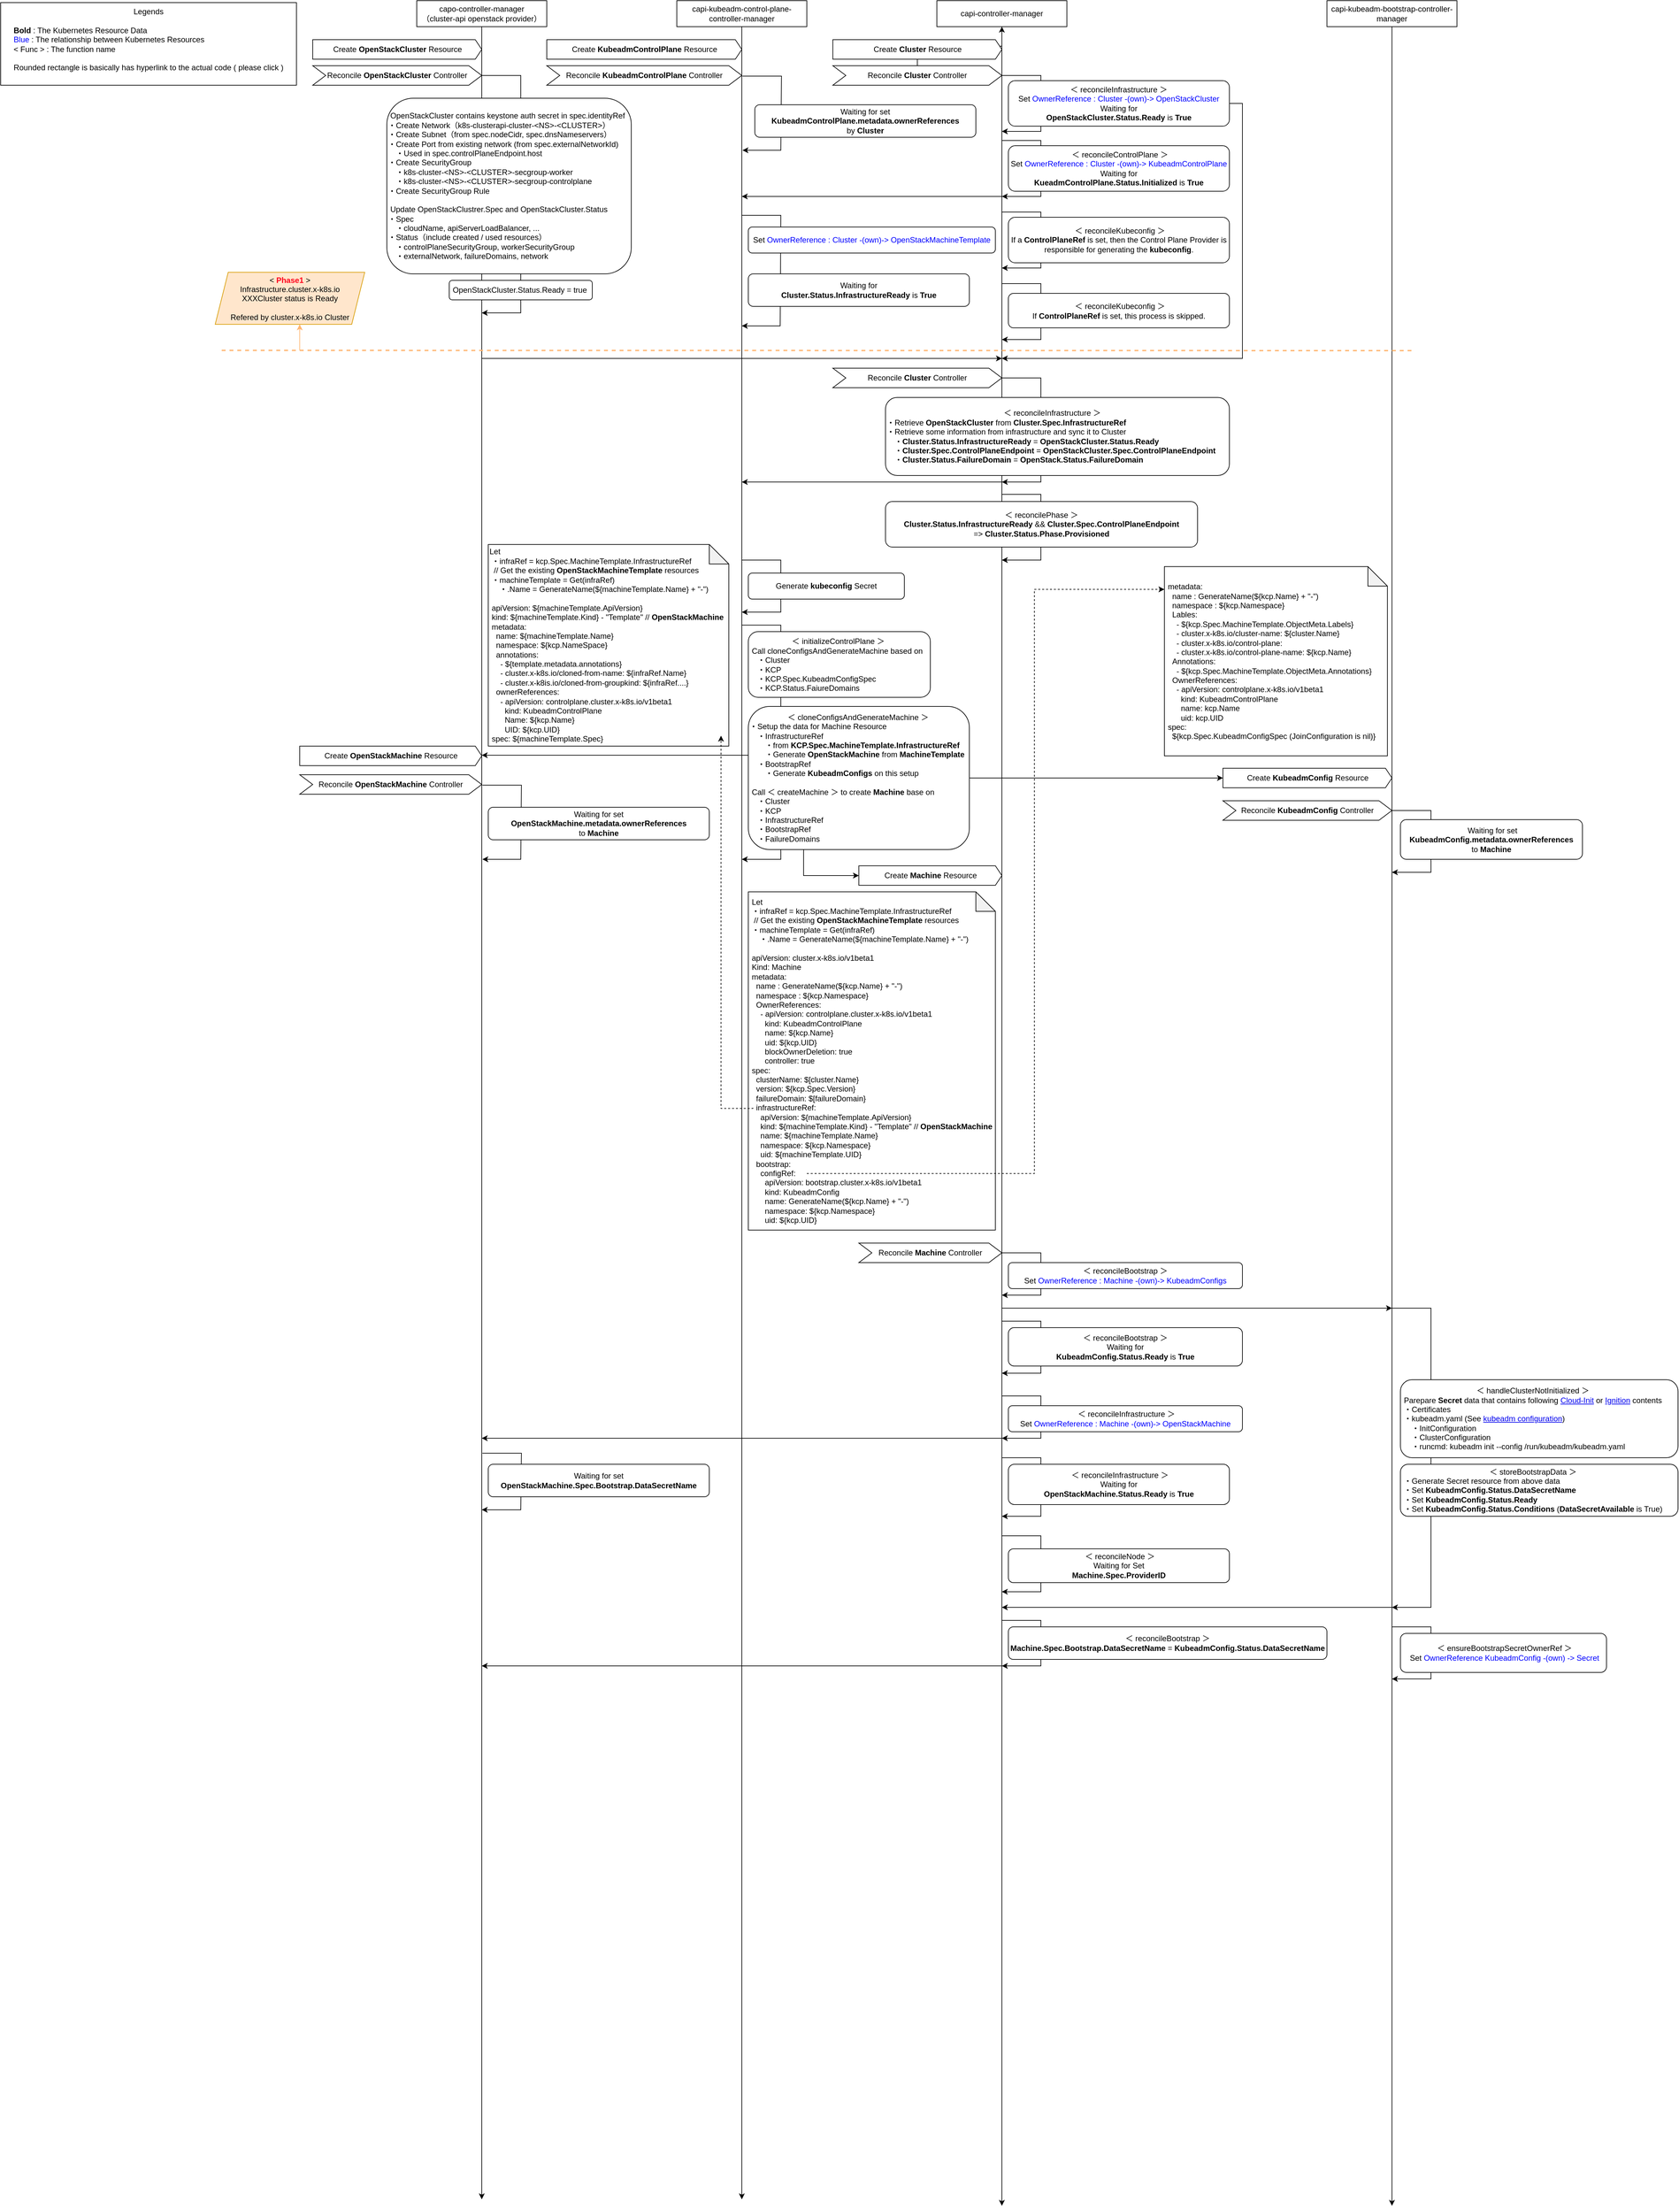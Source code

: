 <mxfile version="21.7.5" type="google" pages="5">
  <diagram id="C5RBs43oDa-KdzZeNtuy" name="sequence-diagram">
    <mxGraphModel grid="1" page="1" gridSize="10" guides="1" tooltips="1" connect="1" arrows="1" fold="1" pageScale="1" pageWidth="827" pageHeight="1169" math="0" shadow="0">
      <root>
        <mxCell id="WIyWlLk6GJQsqaUBKTNV-0" />
        <mxCell id="WIyWlLk6GJQsqaUBKTNV-1" parent="WIyWlLk6GJQsqaUBKTNV-0" />
        <mxCell id="31veatcvXabuM6n3mju--25" value="" style="endArrow=classic;html=1;rounded=0;endFill=1;exitX=1;exitY=0.5;exitDx=0;exitDy=0;" edge="1" parent="WIyWlLk6GJQsqaUBKTNV-1">
          <mxGeometry width="50" height="50" relative="1" as="geometry">
            <mxPoint x="940" y="799" as="sourcePoint" />
            <mxPoint x="940" y="900" as="targetPoint" />
            <Array as="points">
              <mxPoint x="1000" y="799" />
              <mxPoint x="1000" y="900" />
            </Array>
          </mxGeometry>
        </mxCell>
        <mxCell id="O6Msf0nIQJOXLwqsJY90-4" value="" style="endArrow=classic;html=1;rounded=0;endFill=1;exitX=1;exitY=0.5;exitDx=0;exitDy=0;" edge="1" parent="WIyWlLk6GJQsqaUBKTNV-1">
          <mxGeometry width="50" height="50" relative="1" as="geometry">
            <mxPoint x="940" y="620" as="sourcePoint" />
            <mxPoint x="940" y="780" as="targetPoint" />
            <Array as="points">
              <mxPoint x="1000" y="620" />
              <mxPoint x="1000" y="780" />
            </Array>
          </mxGeometry>
        </mxCell>
        <UserObject label="capi-controller-manager" link="data:page/id,jB_KwWKISDssQRoUF651" id="xfaPNnZRIsi5CIh0o9ph-0">
          <mxCell style="rounded=0;whiteSpace=wrap;html=1;" vertex="1" parent="WIyWlLk6GJQsqaUBKTNV-1">
            <mxGeometry x="840" y="40" width="200" height="40" as="geometry" />
          </mxCell>
        </UserObject>
        <UserObject label="capo-controller-manager&lt;br&gt;（cluster-api openstack provider）" link="data:page/id,1GsGqCXN8Yxk1cSTd2W0" id="xfaPNnZRIsi5CIh0o9ph-1">
          <mxCell style="rounded=0;whiteSpace=wrap;html=1;" vertex="1" parent="WIyWlLk6GJQsqaUBKTNV-1">
            <mxGeometry x="40" y="40" width="200" height="40" as="geometry" />
          </mxCell>
        </UserObject>
        <UserObject label="capi-kubeadm-control-plane-controller-manager" link="data:page/id,fJfRLFwB4LryNWWHjsvg" id="xfaPNnZRIsi5CIh0o9ph-2">
          <mxCell style="rounded=0;whiteSpace=wrap;html=1;" vertex="1" parent="WIyWlLk6GJQsqaUBKTNV-1">
            <mxGeometry x="440" y="40" width="200" height="40" as="geometry" />
          </mxCell>
        </UserObject>
        <UserObject label="capi-kubeadm-bootstrap-controller-manager" link="data:page/id,9yOwVbE0o5gcLiuX17Gm" id="xfaPNnZRIsi5CIh0o9ph-4">
          <mxCell style="rounded=0;whiteSpace=wrap;html=1;" vertex="1" parent="WIyWlLk6GJQsqaUBKTNV-1">
            <mxGeometry x="1440" y="40" width="200" height="40" as="geometry" />
          </mxCell>
        </UserObject>
        <mxCell id="9UiaGdn9NneoMvXGy8pM-0" value="" style="endArrow=classic;html=1;rounded=0;exitX=0.5;exitY=1;exitDx=0;exitDy=0;" edge="1" parent="WIyWlLk6GJQsqaUBKTNV-1" source="xfaPNnZRIsi5CIh0o9ph-1">
          <mxGeometry width="50" height="50" relative="1" as="geometry">
            <mxPoint x="130" y="100" as="sourcePoint" />
            <mxPoint x="140" y="3420" as="targetPoint" />
          </mxGeometry>
        </mxCell>
        <mxCell id="9UiaGdn9NneoMvXGy8pM-1" value="" style="endArrow=classic;html=1;rounded=0;exitX=0.5;exitY=1;exitDx=0;exitDy=0;" edge="1" parent="WIyWlLk6GJQsqaUBKTNV-1" source="xfaPNnZRIsi5CIh0o9ph-2">
          <mxGeometry width="50" height="50" relative="1" as="geometry">
            <mxPoint x="560" y="90" as="sourcePoint" />
            <mxPoint x="540" y="3420" as="targetPoint" />
          </mxGeometry>
        </mxCell>
        <mxCell id="9UiaGdn9NneoMvXGy8pM-2" value="" style="endArrow=classic;html=1;rounded=0;exitX=0.5;exitY=1;exitDx=0;exitDy=0;" edge="1" parent="WIyWlLk6GJQsqaUBKTNV-1" source="xfaPNnZRIsi5CIh0o9ph-0">
          <mxGeometry width="50" height="50" relative="1" as="geometry">
            <mxPoint x="940" y="320" as="sourcePoint" />
            <mxPoint x="940" y="3430" as="targetPoint" />
          </mxGeometry>
        </mxCell>
        <mxCell id="9UiaGdn9NneoMvXGy8pM-3" value="" style="endArrow=classic;html=1;rounded=0;" edge="1" parent="WIyWlLk6GJQsqaUBKTNV-1" source="xfaPNnZRIsi5CIh0o9ph-4">
          <mxGeometry width="50" height="50" relative="1" as="geometry">
            <mxPoint x="1550" y="90" as="sourcePoint" />
            <mxPoint x="1540" y="3430" as="targetPoint" />
            <Array as="points">
              <mxPoint x="1540" y="580" />
            </Array>
          </mxGeometry>
        </mxCell>
        <mxCell id="S0s1iUTrSwCvE1cxI8T3-1" value="Create &lt;b&gt;OpenStackCluster&lt;/b&gt; Resource" style="html=1;shadow=0;dashed=0;align=center;verticalAlign=middle;shape=mxgraph.arrows2.arrow;dy=0;dx=10;notch=0;rounded=0;" vertex="1" parent="WIyWlLk6GJQsqaUBKTNV-1">
          <mxGeometry x="-120" y="100" width="260" height="30" as="geometry" />
        </mxCell>
        <mxCell id="S0s1iUTrSwCvE1cxI8T3-7" value="" style="endArrow=classic;html=1;rounded=0;endFill=1;exitX=1;exitY=0.5;exitDx=0;exitDy=0;" edge="1" parent="WIyWlLk6GJQsqaUBKTNV-1" source="EaBbJLAaGLSF6oYMtBNR-1">
          <mxGeometry width="50" height="50" relative="1" as="geometry">
            <mxPoint x="140" y="160" as="sourcePoint" />
            <mxPoint x="140" y="520" as="targetPoint" />
            <Array as="points">
              <mxPoint x="200" y="155" />
              <mxPoint x="200" y="520" />
            </Array>
          </mxGeometry>
        </mxCell>
        <UserObject label="&amp;nbsp;OpenStackCluster contains keystone auth secret in spec.identityRef&lt;br&gt;・Create Network（k8s-clusterapi-cluster-&amp;lt;NS&amp;gt;-&amp;lt;CLUSTER&amp;gt;）&lt;br&gt;・Create Subnet（from spec.nodeCidr, spec.dnsNameservers）&lt;br&gt;・Create Port from existing network (from spec.externalNetworkId)&lt;br&gt;　・Used in spec.controlPlaneEndpoint.host&lt;br&gt;・Create SecurityGroup&lt;br&gt;　・k8s-cluster-&amp;lt;NS&amp;gt;-&amp;lt;CLUSTER&amp;gt;-secgroup-worker&lt;br&gt;　・k8s-cluster-&amp;lt;NS&amp;gt;-&amp;lt;CLUSTER&amp;gt;-secgroup-controlplane&lt;br&gt;・Create SecurityGroup Rule&lt;br&gt;&lt;br&gt;&amp;nbsp;Update OpenStackClustrer.Spec and OpenStackCluster.Status&lt;br&gt;・Spec&lt;br&gt;　・cloudName, apiServerLoadBalancer, ...&lt;br&gt;・Status（include created / used resources）&lt;br&gt;　・controlPlaneSecurityGroup, workerSecurityGroup&lt;br&gt;　・externalNetwork, failureDomains, network" link="https://github.com/kubernetes-sigs/cluster-api-provider-openstack/blob/v0.7.3/controllers/openstackcluster_controller.go#L419" id="S0s1iUTrSwCvE1cxI8T3-11">
          <mxCell style="rounded=1;whiteSpace=wrap;html=1;align=left;" vertex="1" parent="WIyWlLk6GJQsqaUBKTNV-1">
            <mxGeometry x="-6" y="190" width="376" height="270" as="geometry" />
          </mxCell>
        </UserObject>
        <UserObject label="&amp;nbsp;OpenStackCluster.Status.Ready = true" link="https://github.com/kubernetes-sigs/cluster-api-provider-openstack/blob/v0.7.3/controllers/openstackcluster_controller.go#L298" id="sGmMWHBVILiOfLJFSeOk-1">
          <mxCell style="rounded=1;whiteSpace=wrap;html=1;align=left;" vertex="1" parent="WIyWlLk6GJQsqaUBKTNV-1">
            <mxGeometry x="90" y="470" width="220" height="30" as="geometry" />
          </mxCell>
        </UserObject>
        <mxCell id="01ru8HnXRhpPKuoOUK4B-4" value="" style="endArrow=none;html=1;rounded=0;dashed=1;strokeWidth=2;strokeColor=#FFB570;" edge="1" parent="WIyWlLk6GJQsqaUBKTNV-1">
          <mxGeometry width="50" height="50" relative="1" as="geometry">
            <mxPoint x="-260" y="577.63" as="sourcePoint" />
            <mxPoint x="1570" y="578" as="targetPoint" />
          </mxGeometry>
        </mxCell>
        <mxCell id="01ru8HnXRhpPKuoOUK4B-5" value="" style="endArrow=classic;html=1;rounded=0;strokeColor=#FFB570;" edge="1" parent="WIyWlLk6GJQsqaUBKTNV-1">
          <mxGeometry width="50" height="50" relative="1" as="geometry">
            <mxPoint x="-140" y="577.63" as="sourcePoint" />
            <mxPoint x="-140" y="537.63" as="targetPoint" />
          </mxGeometry>
        </mxCell>
        <mxCell id="01ru8HnXRhpPKuoOUK4B-7" value="&amp;lt;&amp;nbsp;&lt;b&gt;&lt;font color=&quot;#ff031c&quot;&gt;Phase1&amp;nbsp;&lt;/font&gt;&lt;/b&gt;&amp;gt;&lt;br&gt;Infrastructure.cluster.x-k8s.io&lt;br&gt;XXXCluster status is Ready&lt;br&gt;&lt;br&gt;Refered by cluster.x-k8s.io Cluster" style="shape=parallelogram;perimeter=parallelogramPerimeter;whiteSpace=wrap;html=1;fixedSize=1;fillColor=#ffe6cc;strokeColor=#d79b00;" vertex="1" parent="WIyWlLk6GJQsqaUBKTNV-1">
          <mxGeometry x="-270" y="457.63" width="230" height="80" as="geometry" />
        </mxCell>
        <mxCell id="KOVakj37ok9e6TtMFN-b-1" value="" style="endArrow=classic;html=1;rounded=0;" edge="1" parent="WIyWlLk6GJQsqaUBKTNV-1">
          <mxGeometry width="50" height="50" relative="1" as="geometry">
            <mxPoint x="140" y="590" as="sourcePoint" />
            <mxPoint x="940" y="590" as="targetPoint" />
          </mxGeometry>
        </mxCell>
        <mxCell id="EaBbJLAaGLSF6oYMtBNR-1" value="Reconcile &lt;b&gt;OpenStackCluster&lt;/b&gt; Controller" style="shape=step;perimeter=stepPerimeter;whiteSpace=wrap;html=1;fixedSize=1;" vertex="1" parent="WIyWlLk6GJQsqaUBKTNV-1">
          <mxGeometry x="-120" y="140" width="260" height="30" as="geometry" />
        </mxCell>
        <mxCell id="gd78qVggPRkEUmriDfOX-0" value="Reconcile &lt;b&gt;Cluster&lt;/b&gt;&amp;nbsp;Controller" style="shape=step;perimeter=stepPerimeter;whiteSpace=wrap;html=1;fixedSize=1;" vertex="1" parent="WIyWlLk6GJQsqaUBKTNV-1">
          <mxGeometry x="680" y="605" width="260" height="30" as="geometry" />
        </mxCell>
        <UserObject label="&lt;div style=&quot;text-align: center;&quot;&gt;&amp;nbsp;＜ reconcileInfrastructure ＞&lt;/div&gt;&lt;div style=&quot;&quot;&gt;&lt;span style=&quot;background-color: initial;&quot;&gt;・Retrieve &lt;/span&gt;&lt;b style=&quot;background-color: initial;&quot;&gt;OpenStackCluster&lt;/b&gt;&lt;span style=&quot;background-color: initial;&quot;&gt; from &lt;/span&gt;&lt;b style=&quot;background-color: initial;&quot;&gt;Cluster.Spec.InfrastructureRef&lt;/b&gt;&lt;/div&gt;&lt;div style=&quot;&quot;&gt;・Retrieve some information from infrastructure and sync it to Cluster&lt;/div&gt;&lt;div style=&quot;&quot;&gt;　・&lt;b&gt;Cluster.Status.InfrastructureReady&lt;/b&gt; = &lt;b&gt;OpenStackCluster.Status.Ready&lt;/b&gt;&lt;/div&gt;&lt;div style=&quot;&quot;&gt;　・&lt;b&gt;Cluster.Spec.ControlPlaneEndpoint&lt;/b&gt; = &lt;b&gt;OpenStackCluster.Spec.ControlPlaneEndpoint&lt;/b&gt;&lt;/div&gt;&lt;div style=&quot;&quot;&gt;　・&lt;b&gt;Cluster.Status.FailureDomain &lt;/b&gt;= &lt;b&gt;OpenStack.Status.FailureDomain&lt;/b&gt;&lt;/div&gt;" link="https://github.com/kubernetes-sigs/cluster-api/blob/main/internal/controllers/cluster/cluster_controller_phases.go#L183-L214" id="gd78qVggPRkEUmriDfOX-5">
          <mxCell style="rounded=1;whiteSpace=wrap;html=1;align=left;" vertex="1" parent="WIyWlLk6GJQsqaUBKTNV-1">
            <mxGeometry x="761" y="650" width="529" height="120" as="geometry" />
          </mxCell>
        </UserObject>
        <UserObject label="&lt;div style=&quot;&quot;&gt;&lt;span style=&quot;background-color: initial;&quot;&gt;＜ reconcilePhase ＞&lt;/span&gt;&lt;/div&gt;&lt;div style=&quot;&quot;&gt;&lt;b&gt;Cluster.Status.InfrastructureReady&lt;/b&gt; &amp;amp;&amp;amp; &lt;b&gt;Cluster.Spec.ControlPlaneEndpoint&lt;/b&gt;&lt;/div&gt;&lt;div style=&quot;&quot;&gt;=&amp;gt; &lt;b&gt;Cluster.Status.Phase.Provisioned&lt;/b&gt;&lt;/div&gt;" link="https://github.com/kubernetes-sigs/cluster-api/blob/main/internal/controllers/cluster/cluster_controller_phases.go#L55-L57" id="gd78qVggPRkEUmriDfOX-7">
          <mxCell style="rounded=1;whiteSpace=wrap;html=1;align=center;" vertex="1" parent="WIyWlLk6GJQsqaUBKTNV-1">
            <mxGeometry x="761" y="810" width="480" height="70" as="geometry" />
          </mxCell>
        </UserObject>
        <mxCell id="gd78qVggPRkEUmriDfOX-10" value="" style="endArrow=classic;html=1;rounded=0;endFill=1;exitX=1;exitY=0.5;exitDx=0;exitDy=0;" edge="1" parent="WIyWlLk6GJQsqaUBKTNV-1">
          <mxGeometry width="50" height="50" relative="1" as="geometry">
            <mxPoint x="940" y="155" as="sourcePoint" />
            <mxPoint x="940" y="241" as="targetPoint" />
            <Array as="points">
              <mxPoint x="1000" y="155" />
              <mxPoint x="1000" y="241" />
            </Array>
          </mxGeometry>
        </mxCell>
        <mxCell id="gd78qVggPRkEUmriDfOX-11" value="" style="endArrow=classic;html=1;rounded=0;endFill=1;exitX=1;exitY=0.5;exitDx=0;exitDy=0;" edge="1" parent="WIyWlLk6GJQsqaUBKTNV-1">
          <mxGeometry width="50" height="50" relative="1" as="geometry">
            <mxPoint x="940" y="255" as="sourcePoint" />
            <mxPoint x="940" y="341" as="targetPoint" />
            <Array as="points">
              <mxPoint x="1000" y="255" />
              <mxPoint x="1000" y="341" />
            </Array>
          </mxGeometry>
        </mxCell>
        <mxCell id="gd78qVggPRkEUmriDfOX-12" value="" style="endArrow=classic;html=1;rounded=0;endFill=1;exitX=1;exitY=0.5;exitDx=0;exitDy=0;" edge="1" parent="WIyWlLk6GJQsqaUBKTNV-1">
          <mxGeometry width="50" height="50" relative="1" as="geometry">
            <mxPoint x="940" y="365" as="sourcePoint" />
            <mxPoint x="940" y="451" as="targetPoint" />
            <Array as="points">
              <mxPoint x="1000" y="365" />
              <mxPoint x="1000" y="451" />
            </Array>
          </mxGeometry>
        </mxCell>
        <mxCell id="gd78qVggPRkEUmriDfOX-13" value="" style="endArrow=classic;html=1;rounded=0;endFill=1;exitX=1;exitY=0.5;exitDx=0;exitDy=0;" edge="1" parent="WIyWlLk6GJQsqaUBKTNV-1">
          <mxGeometry width="50" height="50" relative="1" as="geometry">
            <mxPoint x="940" y="475" as="sourcePoint" />
            <mxPoint x="940" y="561" as="targetPoint" />
            <Array as="points">
              <mxPoint x="1000" y="475" />
              <mxPoint x="1000" y="561" />
            </Array>
          </mxGeometry>
        </mxCell>
        <UserObject label="＜ reconcileInfrastructure ＞&lt;br&gt;Set&amp;nbsp;&lt;font color=&quot;#0000ff&quot; style=&quot;border-color: var(--border-color); text-align: left;&quot;&gt;OwnerReference : Cluster -(own)-&amp;gt; OpenStackCluster&lt;/font&gt;&lt;br&gt;Waiting for&lt;br&gt;&lt;b&gt;OpenStackCluster.Status.Ready &lt;/b&gt;is&lt;b&gt; True&lt;/b&gt;" link="https://github.com/kubernetes-sigs/cluster-api/blob/main/internal/controllers/cluster/cluster_controller_phases.go#L195-L198" id="gd78qVggPRkEUmriDfOX-15">
          <mxCell style="rounded=1;whiteSpace=wrap;html=1;align=center;" vertex="1" parent="WIyWlLk6GJQsqaUBKTNV-1">
            <mxGeometry x="950" y="163" width="340" height="70" as="geometry" />
          </mxCell>
        </UserObject>
        <UserObject label="&amp;nbsp;＜ reconcileControlPlane ＞&lt;br&gt;Set&amp;nbsp;&lt;font color=&quot;#0000ff&quot; style=&quot;border-color: var(--border-color); text-align: left;&quot;&gt;OwnerReference : Cluster -(own)-&amp;gt; KubeadmControlPlane&lt;/font&gt;&lt;br&gt;Waiting for&lt;br&gt;&lt;b&gt;KueadmControlPlane.Status.Initialized&amp;nbsp;&lt;/b&gt;is&lt;b&gt; True&lt;br&gt;&lt;/b&gt;" link="https://github.com/kubernetes-sigs/cluster-api/blob/main/internal/controllers/cluster/cluster_controller_phases.go#L265-L275" id="gd78qVggPRkEUmriDfOX-16">
          <mxCell style="rounded=1;whiteSpace=wrap;html=1;align=center;" vertex="1" parent="WIyWlLk6GJQsqaUBKTNV-1">
            <mxGeometry x="950" y="263" width="340" height="70" as="geometry" />
          </mxCell>
        </UserObject>
        <UserObject label="&amp;nbsp;＜ reconcileKubeconfig ＞&lt;br&gt;If a &lt;b&gt;ControlPlaneRef&lt;/b&gt; is set, then the Control Plane Provider is responsible for generating the &lt;b&gt;kubeconfig&lt;/b&gt;." link="https://github.com/kubernetes-sigs/cluster-api/blob/main/internal/controllers/cluster/cluster_controller_phases.go#L287-L292" id="gd78qVggPRkEUmriDfOX-17">
          <mxCell style="rounded=1;whiteSpace=wrap;html=1;align=center;" vertex="1" parent="WIyWlLk6GJQsqaUBKTNV-1">
            <mxGeometry x="950" y="373" width="340" height="70" as="geometry" />
          </mxCell>
        </UserObject>
        <UserObject label="&amp;nbsp;＜ reconcileKubeconfig ＞&lt;br&gt;If &lt;b&gt;ControlPlaneRef&lt;/b&gt; is set, this process is skipped." link="https://github.com/kubernetes-sigs/cluster-api/blob/main/internal/controllers/cluster/cluster_controller.go#L480-L485" id="gd78qVggPRkEUmriDfOX-18">
          <mxCell style="rounded=1;whiteSpace=wrap;html=1;align=center;" vertex="1" parent="WIyWlLk6GJQsqaUBKTNV-1">
            <mxGeometry x="950" y="490" width="340" height="53" as="geometry" />
          </mxCell>
        </UserObject>
        <mxCell id="31veatcvXabuM6n3mju--23" value="" style="edgeStyle=orthogonalEdgeStyle;rounded=0;orthogonalLoop=1;jettySize=auto;html=1;" edge="1" parent="WIyWlLk6GJQsqaUBKTNV-1" source="gd78qVggPRkEUmriDfOX-19" target="xfaPNnZRIsi5CIh0o9ph-0">
          <mxGeometry relative="1" as="geometry" />
        </mxCell>
        <mxCell id="gd78qVggPRkEUmriDfOX-19" value="Reconcile &lt;b&gt;Cluster&lt;/b&gt;&amp;nbsp;Controller" style="shape=step;perimeter=stepPerimeter;whiteSpace=wrap;html=1;fixedSize=1;" vertex="1" parent="WIyWlLk6GJQsqaUBKTNV-1">
          <mxGeometry x="680" y="140" width="260" height="30" as="geometry" />
        </mxCell>
        <mxCell id="O6Msf0nIQJOXLwqsJY90-3" value="" style="endArrow=classic;html=1;rounded=0;exitX=1;exitY=0.5;exitDx=0;exitDy=0;edgeStyle=orthogonalEdgeStyle;" edge="1" parent="WIyWlLk6GJQsqaUBKTNV-1" source="gd78qVggPRkEUmriDfOX-15">
          <mxGeometry width="50" height="50" relative="1" as="geometry">
            <mxPoint x="1280" y="200" as="sourcePoint" />
            <mxPoint x="940" y="590" as="targetPoint" />
            <Array as="points">
              <mxPoint x="1310" y="198" />
              <mxPoint x="1310" y="590" />
            </Array>
          </mxGeometry>
        </mxCell>
        <mxCell id="g-v6_2hosOyxJWGCfkAE-0" value="Create &lt;b&gt;KubeadmControlPlane&lt;/b&gt; Resource" style="html=1;shadow=0;dashed=0;align=center;verticalAlign=middle;shape=mxgraph.arrows2.arrow;dy=0;dx=10;notch=0;rounded=0;" vertex="1" parent="WIyWlLk6GJQsqaUBKTNV-1">
          <mxGeometry x="240" y="100" width="300" height="30" as="geometry" />
        </mxCell>
        <mxCell id="g-v6_2hosOyxJWGCfkAE-1" value="Create &lt;b&gt;Cluster&lt;/b&gt;&amp;nbsp;Resource" style="html=1;shadow=0;dashed=0;align=center;verticalAlign=middle;shape=mxgraph.arrows2.arrow;dy=0;dx=10;notch=0;rounded=0;" vertex="1" parent="WIyWlLk6GJQsqaUBKTNV-1">
          <mxGeometry x="680" y="100" width="260" height="30" as="geometry" />
        </mxCell>
        <mxCell id="g-v6_2hosOyxJWGCfkAE-3" value="Reconcile &lt;b&gt;KubeadmControlPlane&lt;/b&gt;&amp;nbsp;Controller" style="shape=step;perimeter=stepPerimeter;whiteSpace=wrap;html=1;fixedSize=1;" vertex="1" parent="WIyWlLk6GJQsqaUBKTNV-1">
          <mxGeometry x="240" y="140" width="300" height="30" as="geometry" />
        </mxCell>
        <mxCell id="g-v6_2hosOyxJWGCfkAE-2" value="Create &lt;b&gt;KubeadmConfig&lt;/b&gt;&amp;nbsp;Resource" style="html=1;shadow=0;dashed=0;align=center;verticalAlign=middle;shape=mxgraph.arrows2.arrow;dy=0;dx=10;notch=0;rounded=0;" vertex="1" parent="WIyWlLk6GJQsqaUBKTNV-1">
          <mxGeometry x="1280" y="1220" width="260" height="30" as="geometry" />
        </mxCell>
        <mxCell id="g-v6_2hosOyxJWGCfkAE-4" value="" style="endArrow=classic;html=1;rounded=0;endFill=1;exitX=1;exitY=0.5;exitDx=0;exitDy=0;" edge="1" parent="WIyWlLk6GJQsqaUBKTNV-1">
          <mxGeometry width="50" height="50" relative="1" as="geometry">
            <mxPoint x="541" y="156" as="sourcePoint" />
            <mxPoint x="541" y="270" as="targetPoint" />
            <Array as="points">
              <mxPoint x="601" y="156" />
              <mxPoint x="600" y="270" />
            </Array>
          </mxGeometry>
        </mxCell>
        <UserObject label="Waiting for set&lt;br&gt;&lt;b&gt;KubeadmControlPlane.metadata.ownerReferences&lt;br&gt;&lt;/b&gt;by &lt;b&gt;Cluster&lt;br&gt;&lt;/b&gt;" link="https://github.com/kubernetes-sigs/cluster-api/blob/main/controlplane/kubeadm/internal/controllers/controller.go#L147-L156" id="g-v6_2hosOyxJWGCfkAE-5">
          <mxCell style="rounded=1;whiteSpace=wrap;html=1;align=center;" vertex="1" parent="WIyWlLk6GJQsqaUBKTNV-1">
            <mxGeometry x="560" y="200" width="340" height="50" as="geometry" />
          </mxCell>
        </UserObject>
        <mxCell id="g-v6_2hosOyxJWGCfkAE-7" value="" style="endArrow=classic;html=1;rounded=0;" edge="1" parent="WIyWlLk6GJQsqaUBKTNV-1">
          <mxGeometry width="50" height="50" relative="1" as="geometry">
            <mxPoint x="940" y="341" as="sourcePoint" />
            <mxPoint x="540" y="341" as="targetPoint" />
          </mxGeometry>
        </mxCell>
        <mxCell id="g-v6_2hosOyxJWGCfkAE-8" value="" style="endArrow=classic;html=1;rounded=0;endFill=1;exitX=1;exitY=0.5;exitDx=0;exitDy=0;" edge="1" parent="WIyWlLk6GJQsqaUBKTNV-1">
          <mxGeometry width="50" height="50" relative="1" as="geometry">
            <mxPoint x="540" y="370" as="sourcePoint" />
            <mxPoint x="540" y="540" as="targetPoint" />
            <Array as="points">
              <mxPoint x="600" y="370" />
              <mxPoint x="599" y="540" />
            </Array>
          </mxGeometry>
        </mxCell>
        <UserObject label="Set &lt;font color=&quot;#0000ff&quot;&gt;OwnerReference : Cluster -(own)-&amp;gt; OpenStackMachineTemplate&lt;/font&gt;" link="https://github.com/kubernetes-sigs/cluster-api/blob/main/controlplane/kubeadm/internal/controllers/controller.go#L342-L345" id="g-v6_2hosOyxJWGCfkAE-9">
          <mxCell style="rounded=1;whiteSpace=wrap;html=1;align=center;" vertex="1" parent="WIyWlLk6GJQsqaUBKTNV-1">
            <mxGeometry x="550" y="388" width="380" height="40" as="geometry" />
          </mxCell>
        </UserObject>
        <UserObject label="Waiting for&lt;br&gt;&lt;b&gt;Cluster.Status.InfrastructureReady &lt;/b&gt;is &lt;b&gt;True&lt;/b&gt;" link="https://github.com/kubernetes-sigs/cluster-api/blob/main/controlplane/kubeadm/internal/controllers/controller.go#L347-L351" id="g-v6_2hosOyxJWGCfkAE-10">
          <mxCell style="rounded=1;whiteSpace=wrap;html=1;align=center;" vertex="1" parent="WIyWlLk6GJQsqaUBKTNV-1">
            <mxGeometry x="550" y="460" width="340" height="50" as="geometry" />
          </mxCell>
        </UserObject>
        <mxCell id="g-v6_2hosOyxJWGCfkAE-11" value="" style="endArrow=classic;html=1;rounded=0;" edge="1" parent="WIyWlLk6GJQsqaUBKTNV-1">
          <mxGeometry width="50" height="50" relative="1" as="geometry">
            <mxPoint x="940" y="780" as="sourcePoint" />
            <mxPoint x="540" y="780" as="targetPoint" />
          </mxGeometry>
        </mxCell>
        <mxCell id="g-v6_2hosOyxJWGCfkAE-12" value="" style="endArrow=classic;html=1;rounded=0;endFill=1;exitX=1;exitY=0.5;exitDx=0;exitDy=0;" edge="1" parent="WIyWlLk6GJQsqaUBKTNV-1">
          <mxGeometry width="50" height="50" relative="1" as="geometry">
            <mxPoint x="540" y="900" as="sourcePoint" />
            <mxPoint x="540" y="980" as="targetPoint" />
            <Array as="points">
              <mxPoint x="600" y="900" />
              <mxPoint x="600" y="980" />
            </Array>
          </mxGeometry>
        </mxCell>
        <UserObject label="Generate &lt;b&gt;kubeconfig&lt;/b&gt; Secret" link="https://github.com/kubernetes-sigs/cluster-api/blob/main/controlplane/kubeadm/internal/controllers/controller.go#L364-L370" id="g-v6_2hosOyxJWGCfkAE-15">
          <mxCell style="rounded=1;whiteSpace=wrap;html=1;" vertex="1" parent="WIyWlLk6GJQsqaUBKTNV-1">
            <mxGeometry x="550" y="920" width="240" height="40" as="geometry" />
          </mxCell>
        </UserObject>
        <mxCell id="Vjft1lGObwCoVNcR9MzN-0" value="" style="endArrow=classic;html=1;rounded=0;endFill=1;exitX=1;exitY=0.5;exitDx=0;exitDy=0;" edge="1" parent="WIyWlLk6GJQsqaUBKTNV-1">
          <mxGeometry width="50" height="50" relative="1" as="geometry">
            <mxPoint x="540" y="1000" as="sourcePoint" />
            <mxPoint x="540" y="1360" as="targetPoint" />
            <Array as="points">
              <mxPoint x="600" y="1000" />
              <mxPoint x="600" y="1360" />
            </Array>
          </mxGeometry>
        </mxCell>
        <UserObject label="&lt;div style=&quot;text-align: center;&quot;&gt;&amp;nbsp;＜ initializeControlPlane ＞&lt;/div&gt;&lt;div style=&quot;&quot;&gt;&amp;nbsp;Call cloneConfigsAndGenerateMachine based on&amp;nbsp;&lt;/div&gt;&lt;div style=&quot;&quot;&gt;　・Cluster&lt;/div&gt;&lt;div style=&quot;&quot;&gt;　・KCP&lt;/div&gt;&lt;div style=&quot;&quot;&gt;　・KCP.Spec.KubeadmConfigSpec&lt;/div&gt;&lt;div style=&quot;&quot;&gt;　・KCP.Status.FaiureDomains&lt;/div&gt;" link="https://github.com/kubernetes-sigs/cluster-api/blob/main/controlplane/kubeadm/internal/controllers/controller.go#L424-L428" id="Vjft1lGObwCoVNcR9MzN-3">
          <mxCell style="rounded=1;whiteSpace=wrap;html=1;align=left;" vertex="1" parent="WIyWlLk6GJQsqaUBKTNV-1">
            <mxGeometry x="550" y="1010" width="280" height="101" as="geometry" />
          </mxCell>
        </UserObject>
        <UserObject label="&lt;div style=&quot;text-align: center;&quot;&gt;&amp;nbsp;＜ cloneConfigsAndGenerateMachine ＞&lt;/div&gt;&lt;div style=&quot;&quot;&gt;・Setup the data for Machine Resource&lt;/div&gt;&lt;div style=&quot;&quot;&gt;　・InfrastructureRef&lt;/div&gt;&lt;div style=&quot;&quot;&gt;　　・from &lt;b&gt;KCP.Spec.MachineTemplate.InfrastructureRef&lt;/b&gt;&lt;/div&gt;&lt;div style=&quot;&quot;&gt;&lt;b&gt;　　&lt;/b&gt;・Generate &lt;b&gt;OpenStackMachine&lt;/b&gt; from &lt;b&gt;MachineTemplate&lt;/b&gt;&lt;/div&gt;&lt;div style=&quot;&quot;&gt;　・BootstrapRef&lt;/div&gt;&lt;div style=&quot;&quot;&gt;　　・Generate &lt;b&gt;KubeadmConfigs&lt;/b&gt; on this setup&lt;/div&gt;&lt;div style=&quot;&quot;&gt;&lt;br&gt;&lt;/div&gt;&lt;div style=&quot;&quot;&gt;&amp;nbsp;Call ＜ createMachine ＞ to create &lt;b&gt;Machine&lt;/b&gt; base on&lt;/div&gt;&lt;div style=&quot;&quot;&gt;　・Cluster&lt;/div&gt;&lt;div style=&quot;&quot;&gt;　・KCP&lt;/div&gt;&lt;div style=&quot;&quot;&gt;　・InfrastructureRef&lt;/div&gt;&lt;div style=&quot;&quot;&gt;　・BootstrapRef&lt;/div&gt;&lt;div style=&quot;&quot;&gt;　・FailureDomains&lt;/div&gt;" link="https://github.com/kubernetes-sigs/cluster-api/blob/main/controlplane/kubeadm/internal/controllers/helpers.go#L165" id="Vjft1lGObwCoVNcR9MzN-5">
          <mxCell style="rounded=1;whiteSpace=wrap;html=1;align=left;" vertex="1" parent="WIyWlLk6GJQsqaUBKTNV-1">
            <mxGeometry x="550" y="1125" width="340" height="220" as="geometry" />
          </mxCell>
        </UserObject>
        <mxCell id="Nm0rlJTsO2jQCJ_zU0Wj-1" value="" style="endArrow=classic;html=1;rounded=0;exitX=1;exitY=0.5;exitDx=0;exitDy=0;entryX=0;entryY=0.5;entryDx=0;entryDy=0;entryPerimeter=0;" edge="1" parent="WIyWlLk6GJQsqaUBKTNV-1" source="Vjft1lGObwCoVNcR9MzN-5" target="g-v6_2hosOyxJWGCfkAE-2">
          <mxGeometry width="50" height="50" relative="1" as="geometry">
            <mxPoint x="820" y="1230" as="sourcePoint" />
            <mxPoint x="1290" y="1235" as="targetPoint" />
          </mxGeometry>
        </mxCell>
        <mxCell id="Nm0rlJTsO2jQCJ_zU0Wj-2" value="" style="endArrow=classic;html=1;rounded=0;exitX=0.25;exitY=1;exitDx=0;exitDy=0;entryX=0;entryY=0.5;entryDx=0;entryDy=0;entryPerimeter=0;" edge="1" parent="WIyWlLk6GJQsqaUBKTNV-1" source="Vjft1lGObwCoVNcR9MzN-5" target="31veatcvXabuM6n3mju--2">
          <mxGeometry width="50" height="50" relative="1" as="geometry">
            <mxPoint x="840" y="1240" as="sourcePoint" />
            <mxPoint x="940" y="1290" as="targetPoint" />
            <Array as="points">
              <mxPoint x="635" y="1385" />
            </Array>
          </mxGeometry>
        </mxCell>
        <mxCell id="FFA2BmQDdDc9hQ9x6d-g-0" value="Reconcile &lt;b&gt;Machine&lt;/b&gt;&amp;nbsp;Controller" style="shape=step;perimeter=stepPerimeter;whiteSpace=wrap;html=1;fixedSize=1;" vertex="1" parent="WIyWlLk6GJQsqaUBKTNV-1">
          <mxGeometry x="720" y="1950" width="220" height="30" as="geometry" />
        </mxCell>
        <mxCell id="jT4cSPJMxtXF-6BDlFvC-0" value="Reconcile &lt;b&gt;KubeadmConfig&lt;/b&gt;&amp;nbsp;Controller" style="shape=step;perimeter=stepPerimeter;whiteSpace=wrap;html=1;fixedSize=1;" vertex="1" parent="WIyWlLk6GJQsqaUBKTNV-1">
          <mxGeometry x="1280" y="1270" width="260" height="30" as="geometry" />
        </mxCell>
        <mxCell id="IhIr9YV37j448sWCalq8-2" value="&lt;div&gt;&amp;nbsp;Let&lt;/div&gt;&lt;div&gt;&amp;nbsp;・infraRef = kcp.Spec.MachineTemplate.InfrastructureRef&lt;/div&gt;&lt;div&gt;&amp;nbsp; // Get the existing &lt;b&gt;OpenStackMachineTemplate&lt;/b&gt; resources&lt;/div&gt;&lt;div&gt;&amp;nbsp;・machineTemplate = Get(infraRef)&lt;/div&gt;&lt;div&gt;　 ・.Name = GenerateName(${machineTemplate.Name} + &quot;-&quot;)&lt;/div&gt;&lt;br&gt;&amp;nbsp;apiVersion: cluster.x-k8s.io/v1beta1&lt;br&gt;&amp;nbsp;Kind: Machine&lt;br&gt;&amp;nbsp;metadata:&lt;br&gt;&amp;nbsp; &amp;nbsp;name : GenerateName(${kcp.Name} + &quot;-&quot;)&lt;br&gt;&amp;nbsp; &amp;nbsp;namespace : ${kcp.Namespace}&lt;br&gt;&amp;nbsp; &amp;nbsp;OwnerReferences:&lt;br&gt;&amp;nbsp; &amp;nbsp; &amp;nbsp;- apiVersion: controlplane.cluster.x-k8s.io/v1beta1&lt;br&gt;&amp;nbsp; &amp;nbsp; &amp;nbsp; &amp;nbsp;kind: KubeadmControlPlane&lt;br&gt;&amp;nbsp; &amp;nbsp; &amp;nbsp; &amp;nbsp;name: ${kcp.Name}&lt;br&gt;&amp;nbsp; &amp;nbsp; &amp;nbsp; &amp;nbsp;uid: ${kcp.UID}&lt;br&gt;&amp;nbsp; &amp;nbsp; &amp;nbsp; &amp;nbsp;blockOwnerDeletion: true&lt;br&gt;&amp;nbsp; &amp;nbsp; &amp;nbsp; &amp;nbsp;controller: true&lt;br&gt;&amp;nbsp;spec:&lt;br&gt;&amp;nbsp; &amp;nbsp;clusterName: $[cluster.Name}&lt;br&gt;&amp;nbsp; &amp;nbsp;version: ${kcp.Spec.Version}&lt;br&gt;&amp;nbsp; &amp;nbsp;failureDomain: $[failureDomain}&lt;br&gt;&amp;nbsp; &amp;nbsp;infrastructureRef:&amp;nbsp;&lt;br&gt;&amp;nbsp; &amp;nbsp; &amp;nbsp;apiVersion: ${machineTemplate.ApiVersion}&lt;br&gt;&amp;nbsp; &amp;nbsp; &amp;nbsp;kind: ${machineTemplate.Kind} - &quot;Template&quot; //&lt;b&gt; OpenStackMachine&lt;/b&gt;&lt;br&gt;&amp;nbsp; &amp;nbsp; &amp;nbsp;name: ${machineTemplate.Name}&lt;br&gt;&amp;nbsp; &amp;nbsp; &amp;nbsp;namespace: ${kcp.Namespace}&lt;br&gt;&amp;nbsp; &amp;nbsp; &amp;nbsp;uid: ${machineTemplate.UID}&lt;br&gt;&amp;nbsp; &amp;nbsp;bootstrap:&lt;br&gt;&amp;nbsp; &amp;nbsp; &amp;nbsp;configRef:&lt;br&gt;&amp;nbsp; &amp;nbsp; &amp;nbsp; &amp;nbsp;apiVersion: bootstrap.cluster.x-k8s.io/v1beta1&lt;br&gt;&amp;nbsp; &amp;nbsp; &amp;nbsp; &amp;nbsp;kind: KubeadmConfig&lt;br&gt;&amp;nbsp; &amp;nbsp; &amp;nbsp; &amp;nbsp;name: GenerateName(${kcp.Name} + &quot;-&quot;)&lt;br&gt;&amp;nbsp; &amp;nbsp; &amp;nbsp; &amp;nbsp;namespace: ${kcp.Namespace}&lt;br&gt;&amp;nbsp; &amp;nbsp; &amp;nbsp; &amp;nbsp;uid: ${kcp.UID}" style="shape=note;whiteSpace=wrap;html=1;backgroundOutline=1;darkOpacity=0.05;align=left;" vertex="1" parent="WIyWlLk6GJQsqaUBKTNV-1">
          <mxGeometry x="550" y="1410" width="380" height="520" as="geometry" />
        </mxCell>
        <mxCell id="IhIr9YV37j448sWCalq8-3" value="&amp;nbsp;metadata:&lt;br&gt;&amp;nbsp; &amp;nbsp;name : GenerateName(${kcp.Name} + &quot;-&quot;)&lt;br&gt;&amp;nbsp; &amp;nbsp;namespace : ${kcp.Namespace}&lt;br&gt;&amp;nbsp; &amp;nbsp;Lables:&lt;br&gt;&amp;nbsp; &amp;nbsp; &amp;nbsp;- ${kcp.Spec.MachineTemplate.ObjectMeta.Labels}&lt;br&gt;&amp;nbsp; &amp;nbsp; &amp;nbsp;- cluster.x-k8s.io/cluster-name: ${cluster.Name}&lt;br&gt;&amp;nbsp; &amp;nbsp; &amp;nbsp;- cluster.x-k8s.io/control-plane:&lt;br&gt;&amp;nbsp; &amp;nbsp; &amp;nbsp;- cluster.x-k8s.io/control-plane-name: ${kcp.Name}&lt;br&gt;&amp;nbsp; &amp;nbsp;Annotations:&lt;br&gt;&amp;nbsp; &amp;nbsp; &amp;nbsp;- ${kcp.Spec.MachineTemplate.ObjectMeta.Annotations}&lt;br&gt;&amp;nbsp; &amp;nbsp;OwnerReferences:&lt;br&gt;&amp;nbsp; &amp;nbsp; &amp;nbsp;- apiVersion: controlplane.x-k8s.io/v1beta1&lt;br&gt;&amp;nbsp; &amp;nbsp; &amp;nbsp; &amp;nbsp;kind: KubeadmControlPlane&lt;br&gt;&amp;nbsp; &amp;nbsp; &amp;nbsp; &amp;nbsp;name: kcp.Name&lt;br&gt;&amp;nbsp; &amp;nbsp; &amp;nbsp; &amp;nbsp;uid: kcp.UID&lt;br&gt;&amp;nbsp;spec:&lt;br&gt;&amp;nbsp; &amp;nbsp;${kcp.Spec.KubeadmConfigSpec (JoinConfiguration is nil)}" style="shape=note;whiteSpace=wrap;html=1;backgroundOutline=1;darkOpacity=0.05;align=left;" vertex="1" parent="WIyWlLk6GJQsqaUBKTNV-1">
          <mxGeometry x="1190" y="910" width="343" height="291" as="geometry" />
        </mxCell>
        <mxCell id="IhIr9YV37j448sWCalq8-4" value="Let&lt;br&gt;&amp;nbsp;・infraRef = kcp.Spec.MachineTemplate.InfrastructureRef&lt;br&gt;&amp;nbsp; // Get the existing &lt;b&gt;OpenStackMachineTemplate&lt;/b&gt; resources&lt;br&gt;&amp;nbsp;・machineTemplate = Get(infraRef)&lt;br&gt;　 ・.Name = GenerateName(${machineTemplate.Name} + &quot;-&quot;)&lt;br&gt;&lt;br&gt;&amp;nbsp;apiVersion: ${machineTemplate.ApiVersion}&lt;br&gt;&amp;nbsp;kind: ${machineTemplate.Kind} - &quot;Template&quot; // &lt;b&gt;OpenStackMachine&lt;/b&gt;&lt;br&gt;&amp;nbsp;metadata:&lt;br&gt;&amp;nbsp; &amp;nbsp;name: ${machineTemplate.Name}&lt;br&gt;&amp;nbsp; &amp;nbsp;namespace: ${kcp.NameSpace}&lt;br&gt;&amp;nbsp; &amp;nbsp;annotations:&lt;br&gt;&amp;nbsp; &amp;nbsp; &amp;nbsp;- ${template.metadata.annotations}&lt;br&gt;&amp;nbsp; &amp;nbsp; &amp;nbsp;- cluster.x-k8s.io/cloned-from-name: ${infraRef.Name}&lt;br&gt;&amp;nbsp; &amp;nbsp; &amp;nbsp;- cluster.x-k8is.io/cloned-from-groupkind: ${infraRef....}&lt;br&gt;&amp;nbsp; &amp;nbsp;ownerReferences:&lt;br&gt;&amp;nbsp; &amp;nbsp; &amp;nbsp;- apiVersion:&amp;nbsp;controlplane.cluster.x-k8s.io/v1beta1&lt;br&gt;&amp;nbsp; &amp;nbsp; &amp;nbsp; &amp;nbsp;kind: KubeadmControlPlane&lt;br&gt;&amp;nbsp; &amp;nbsp; &amp;nbsp; &amp;nbsp;Name: ${kcp.Name}&lt;br&gt;&amp;nbsp; &amp;nbsp; &amp;nbsp; &amp;nbsp;UID: ${kcp.UID}&lt;br&gt;&amp;nbsp;spec: ${machineTemplate.Spec}" style="shape=note;whiteSpace=wrap;html=1;backgroundOutline=1;darkOpacity=0.05;align=left;" vertex="1" parent="WIyWlLk6GJQsqaUBKTNV-1">
          <mxGeometry x="150" y="876" width="370" height="310" as="geometry" />
        </mxCell>
        <mxCell id="31veatcvXabuM6n3mju--0" value="" style="endArrow=classic;html=1;rounded=0;exitX=0;exitY=0.25;exitDx=0;exitDy=0;" edge="1" parent="WIyWlLk6GJQsqaUBKTNV-1">
          <mxGeometry width="50" height="50" relative="1" as="geometry">
            <mxPoint x="550" y="1200" as="sourcePoint" />
            <mxPoint x="140" y="1200" as="targetPoint" />
          </mxGeometry>
        </mxCell>
        <mxCell id="31veatcvXabuM6n3mju--1" value="Reconcile &lt;b&gt;OpenStackMachine&lt;/b&gt;&amp;nbsp;Controller" style="shape=step;perimeter=stepPerimeter;whiteSpace=wrap;html=1;fixedSize=1;" vertex="1" parent="WIyWlLk6GJQsqaUBKTNV-1">
          <mxGeometry x="-140" y="1230" width="280" height="30" as="geometry" />
        </mxCell>
        <mxCell id="31veatcvXabuM6n3mju--2" value="Create &lt;b&gt;Machine&lt;/b&gt;&amp;nbsp;Resource" style="html=1;shadow=0;dashed=0;align=center;verticalAlign=middle;shape=mxgraph.arrows2.arrow;dy=0;dx=10;notch=0;rounded=0;" vertex="1" parent="WIyWlLk6GJQsqaUBKTNV-1">
          <mxGeometry x="720" y="1370" width="220" height="30" as="geometry" />
        </mxCell>
        <mxCell id="31veatcvXabuM6n3mju--4" value="Create &lt;b&gt;OpenStackMachine&lt;/b&gt;&amp;nbsp;Resource" style="html=1;shadow=0;dashed=0;align=center;verticalAlign=middle;shape=mxgraph.arrows2.arrow;dy=0;dx=10;notch=0;rounded=0;" vertex="1" parent="WIyWlLk6GJQsqaUBKTNV-1">
          <mxGeometry x="-140" y="1186" width="280" height="30" as="geometry" />
        </mxCell>
        <mxCell id="31veatcvXabuM6n3mju--6" value="" style="endArrow=classic;html=1;rounded=0;endFill=1;exitX=1;exitY=0.5;exitDx=0;exitDy=0;" edge="1" parent="WIyWlLk6GJQsqaUBKTNV-1">
          <mxGeometry width="50" height="50" relative="1" as="geometry">
            <mxPoint x="141" y="1246" as="sourcePoint" />
            <mxPoint x="141" y="1360" as="targetPoint" />
            <Array as="points">
              <mxPoint x="201" y="1246" />
              <mxPoint x="200" y="1360" />
            </Array>
          </mxGeometry>
        </mxCell>
        <UserObject label="Waiting for set&lt;br&gt;&lt;b&gt;OpenStackMachine.metadata.ownerReferences&lt;br&gt;&lt;/b&gt;to&amp;nbsp;&lt;b&gt;Machine&lt;br&gt;&lt;/b&gt;" link="https://github.com/kubernetes-sigs/cluster-api-provider-openstack/blob/v0.7.3/controllers/openstackmachine_controller.go#L93-L101" id="31veatcvXabuM6n3mju--5">
          <mxCell style="rounded=1;whiteSpace=wrap;html=1;align=center;" vertex="1" parent="WIyWlLk6GJQsqaUBKTNV-1">
            <mxGeometry x="150" y="1280" width="340" height="50" as="geometry" />
          </mxCell>
        </UserObject>
        <mxCell id="31veatcvXabuM6n3mju--7" value="" style="endArrow=classic;html=1;rounded=0;edgeStyle=orthogonalEdgeStyle;dashed=1;" edge="1" parent="WIyWlLk6GJQsqaUBKTNV-1">
          <mxGeometry width="50" height="50" relative="1" as="geometry">
            <mxPoint x="557" y="1742" as="sourcePoint" />
            <mxPoint x="508" y="1170" as="targetPoint" />
            <Array as="points">
              <mxPoint x="508" y="1743" />
            </Array>
          </mxGeometry>
        </mxCell>
        <mxCell id="31veatcvXabuM6n3mju--8" value="" style="endArrow=classic;html=1;rounded=0;edgeStyle=orthogonalEdgeStyle;dashed=1;" edge="1" parent="WIyWlLk6GJQsqaUBKTNV-1" target="IhIr9YV37j448sWCalq8-3">
          <mxGeometry width="50" height="50" relative="1" as="geometry">
            <mxPoint x="640" y="1843" as="sourcePoint" />
            <mxPoint x="1184.855" y="945.01" as="targetPoint" />
            <Array as="points">
              <mxPoint x="990" y="1843" />
              <mxPoint x="990" y="945" />
            </Array>
          </mxGeometry>
        </mxCell>
        <mxCell id="31veatcvXabuM6n3mju--9" value="" style="endArrow=classic;html=1;rounded=0;endFill=1;exitX=1;exitY=0.5;exitDx=0;exitDy=0;" edge="1" parent="WIyWlLk6GJQsqaUBKTNV-1">
          <mxGeometry width="50" height="50" relative="1" as="geometry">
            <mxPoint x="940" y="1965" as="sourcePoint" />
            <mxPoint x="940" y="2030" as="targetPoint" />
            <Array as="points">
              <mxPoint x="1000" y="1965" />
              <mxPoint x="1000" y="2030" />
            </Array>
          </mxGeometry>
        </mxCell>
        <mxCell id="31veatcvXabuM6n3mju--12" value="" style="endArrow=classic;html=1;rounded=0;endFill=1;exitX=1;exitY=0.5;exitDx=0;exitDy=0;" edge="1" parent="WIyWlLk6GJQsqaUBKTNV-1">
          <mxGeometry width="50" height="50" relative="1" as="geometry">
            <mxPoint x="940" y="2280" as="sourcePoint" />
            <mxPoint x="940" y="2370" as="targetPoint" />
            <Array as="points">
              <mxPoint x="1000" y="2280" />
              <mxPoint x="1000" y="2370" />
            </Array>
          </mxGeometry>
        </mxCell>
        <mxCell id="31veatcvXabuM6n3mju--13" value="" style="endArrow=classic;html=1;rounded=0;endFill=1;exitX=1;exitY=0.5;exitDx=0;exitDy=0;" edge="1" parent="WIyWlLk6GJQsqaUBKTNV-1">
          <mxGeometry width="50" height="50" relative="1" as="geometry">
            <mxPoint x="940" y="2400" as="sourcePoint" />
            <mxPoint x="940" y="2486" as="targetPoint" />
            <Array as="points">
              <mxPoint x="1000" y="2400" />
              <mxPoint x="1000" y="2486" />
            </Array>
          </mxGeometry>
        </mxCell>
        <UserObject label="＜ reconcileBootstrap ＞&lt;br&gt;Set&amp;nbsp;&lt;font color=&quot;#0000ff&quot; style=&quot;border-color: var(--border-color); text-align: left;&quot;&gt;OwnerReference : Machine -(own)-&amp;gt; KubeadmConfigs&lt;/font&gt;" link="https://github.com/kubernetes-sigs/cluster-api/blob/main/internal/controllers/machine/machine_controller_phases.go#L180" id="31veatcvXabuM6n3mju--15">
          <mxCell style="rounded=1;whiteSpace=wrap;html=1;align=center;" vertex="1" parent="WIyWlLk6GJQsqaUBKTNV-1">
            <mxGeometry x="950" y="1980" width="360" height="40" as="geometry" />
          </mxCell>
        </UserObject>
        <UserObject label="&amp;nbsp;＜ reconcileInfrastructure ＞&lt;br&gt;Waiting for&lt;br&gt;&lt;b&gt;OpenStackMachine.Status.Ready&amp;nbsp;&lt;/b&gt;is&lt;b&gt; True&lt;br&gt;&lt;/b&gt;" link="https://github.com/kubernetes-sigs/cluster-api/blob/main/internal/controllers/machine/machine_controller_phases.go#L279-L281" id="31veatcvXabuM6n3mju--16">
          <mxCell style="rounded=1;whiteSpace=wrap;html=1;align=center;" vertex="1" parent="WIyWlLk6GJQsqaUBKTNV-1">
            <mxGeometry x="950" y="2290" width="340" height="62" as="geometry" />
          </mxCell>
        </UserObject>
        <UserObject label="&amp;nbsp;＜ reconcileNode ＞&lt;br&gt;Waiting for Set&lt;br&gt;&lt;b&gt;Machine.Spec.ProviderID&lt;/b&gt;" link="https://github.com/kubernetes-sigs/cluster-api/blob/main/internal/controllers/machine/machine_controller_noderef.go#L56-L61" id="31veatcvXabuM6n3mju--17">
          <mxCell style="rounded=1;whiteSpace=wrap;html=1;align=center;" vertex="1" parent="WIyWlLk6GJQsqaUBKTNV-1">
            <mxGeometry x="950" y="2420" width="340" height="52" as="geometry" />
          </mxCell>
        </UserObject>
        <mxCell id="31veatcvXabuM6n3mju--20" value="" style="endArrow=classic;html=1;rounded=0;" edge="1" parent="WIyWlLk6GJQsqaUBKTNV-1">
          <mxGeometry width="50" height="50" relative="1" as="geometry">
            <mxPoint x="1540" y="2510" as="sourcePoint" />
            <mxPoint x="940" y="2510" as="targetPoint" />
          </mxGeometry>
        </mxCell>
        <mxCell id="31veatcvXabuM6n3mju--21" value="" style="endArrow=classic;html=1;rounded=0;" edge="1" parent="WIyWlLk6GJQsqaUBKTNV-1">
          <mxGeometry width="50" height="50" relative="1" as="geometry">
            <mxPoint x="940" y="2250" as="sourcePoint" />
            <mxPoint x="140" y="2250" as="targetPoint" />
          </mxGeometry>
        </mxCell>
        <mxCell id="31veatcvXabuM6n3mju--22" value="" style="endArrow=classic;html=1;rounded=0;" edge="1" parent="WIyWlLk6GJQsqaUBKTNV-1">
          <mxGeometry width="50" height="50" relative="1" as="geometry">
            <mxPoint x="940" y="2050" as="sourcePoint" />
            <mxPoint x="1540" y="2050" as="targetPoint" />
          </mxGeometry>
        </mxCell>
        <mxCell id="31veatcvXabuM6n3mju--28" value="" style="endArrow=classic;html=1;rounded=0;endFill=1;exitX=1;exitY=0.5;exitDx=0;exitDy=0;" edge="1" parent="WIyWlLk6GJQsqaUBKTNV-1">
          <mxGeometry width="50" height="50" relative="1" as="geometry">
            <mxPoint x="940" y="2070" as="sourcePoint" />
            <mxPoint x="940" y="2150" as="targetPoint" />
            <Array as="points">
              <mxPoint x="1000" y="2070" />
              <mxPoint x="1000" y="2150" />
            </Array>
          </mxGeometry>
        </mxCell>
        <UserObject label="＜ reconcileBootstrap ＞&lt;br&gt;Waiting for&lt;br&gt;&lt;b&gt;KubeadmConfig.Status.Ready &lt;/b&gt;is&lt;b&gt; True&lt;/b&gt;" link="https://github.com/kubernetes-sigs/cluster-api/blob/main/internal/controllers/machine/machine_controller_phases.go#L220-L224" id="31veatcvXabuM6n3mju--26">
          <mxCell style="rounded=1;whiteSpace=wrap;html=1;align=center;" vertex="1" parent="WIyWlLk6GJQsqaUBKTNV-1">
            <mxGeometry x="950" y="2080" width="360" height="59" as="geometry" />
          </mxCell>
        </UserObject>
        <mxCell id="31veatcvXabuM6n3mju--32" value="" style="endArrow=classic;html=1;rounded=0;endFill=1;exitX=1;exitY=0.5;exitDx=0;exitDy=0;" edge="1" parent="WIyWlLk6GJQsqaUBKTNV-1">
          <mxGeometry width="50" height="50" relative="1" as="geometry">
            <mxPoint x="1540" y="1285" as="sourcePoint" />
            <mxPoint x="1540" y="1380" as="targetPoint" />
            <Array as="points">
              <mxPoint x="1600" y="1285" />
              <mxPoint x="1600" y="1380" />
            </Array>
          </mxGeometry>
        </mxCell>
        <UserObject label="&amp;nbsp;Waiting for set&lt;br&gt;&lt;b&gt;KubeadmConfig.metadata.ownerReferences&lt;/b&gt;&lt;br&gt;to &lt;b&gt;Machine&lt;/b&gt;" link="https://github.com/kubernetes-sigs/cluster-api/blob/main/bootstrap/kubeadm/internal/controllers/kubeadmconfig_controller.go#L161-L166" id="31veatcvXabuM6n3mju--31">
          <mxCell style="rounded=1;whiteSpace=wrap;html=1;align=center;" vertex="1" parent="WIyWlLk6GJQsqaUBKTNV-1">
            <mxGeometry x="1553" y="1299" width="280" height="61" as="geometry" />
          </mxCell>
        </UserObject>
        <mxCell id="31veatcvXabuM6n3mju--33" value="" style="endArrow=classic;html=1;rounded=0;endFill=1;exitX=1;exitY=0.5;exitDx=0;exitDy=0;" edge="1" parent="WIyWlLk6GJQsqaUBKTNV-1">
          <mxGeometry width="50" height="50" relative="1" as="geometry">
            <mxPoint x="1540" y="2050" as="sourcePoint" />
            <mxPoint x="1540" y="2510" as="targetPoint" />
            <Array as="points">
              <mxPoint x="1600" y="2050" />
              <mxPoint x="1600" y="2510" />
            </Array>
          </mxGeometry>
        </mxCell>
        <UserObject label="&lt;div style=&quot;text-align: center;&quot;&gt;&amp;nbsp;＜ handleClusterNotInitialized ＞&lt;/div&gt;&lt;div style=&quot;&quot;&gt;&amp;nbsp;Parepare&amp;nbsp;&lt;b&gt;Secret&lt;/b&gt;&amp;nbsp;data that contains following &lt;a href=&quot;https://cloudinit.readthedocs.io/en/latest/&quot;&gt;Cloud-Init&lt;/a&gt; or &lt;a href=&quot;https://www.flatcar.org/docs/latest/provisioning/ignition/specification/&quot;&gt;Ignition&lt;/a&gt; contents&lt;br&gt;&lt;/div&gt;&lt;div style=&quot;&quot;&gt;&amp;nbsp;・Certificates&lt;/div&gt;&lt;div style=&quot;&quot;&gt;&amp;nbsp;・kubeadm.yaml (See &lt;a href=&quot;https://kubernetes.io/docs/reference/config-api/kubeadm-config.v1beta4/&quot;&gt;kubeadm configuration&lt;/a&gt;)&lt;/div&gt;&lt;div style=&quot;&quot;&gt;　 ・InitConfiguration&lt;/div&gt;&lt;div style=&quot;&quot;&gt;&amp;nbsp;　・ClusterConfiguration&lt;/div&gt;&lt;div style=&quot;&quot;&gt;&amp;nbsp;　・runcmd: kubeadm init --config /run/kubeadm/kubeadm.yaml&lt;/div&gt;" link="https://github.com/kubernetes-sigs/cluster-api/blob/main/bootstrap/kubeadm/internal/controllers/kubeadmconfig_controller.go#L286-L289" id="31veatcvXabuM6n3mju--34">
          <mxCell style="rounded=1;whiteSpace=wrap;html=1;align=left;" vertex="1" parent="WIyWlLk6GJQsqaUBKTNV-1">
            <mxGeometry x="1553" y="2160" width="427" height="120" as="geometry" />
          </mxCell>
        </UserObject>
        <mxCell id="31veatcvXabuM6n3mju--36" style="edgeStyle=orthogonalEdgeStyle;rounded=0;orthogonalLoop=1;jettySize=auto;html=1;exitX=0.5;exitY=1;exitDx=0;exitDy=0;" edge="1" parent="WIyWlLk6GJQsqaUBKTNV-1" source="31veatcvXabuM6n3mju--31" target="31veatcvXabuM6n3mju--31">
          <mxGeometry relative="1" as="geometry" />
        </mxCell>
        <mxCell id="31veatcvXabuM6n3mju--37" value="" style="endArrow=classic;html=1;rounded=0;endFill=1;exitX=1;exitY=0.5;exitDx=0;exitDy=0;" edge="1" parent="WIyWlLk6GJQsqaUBKTNV-1">
          <mxGeometry width="50" height="50" relative="1" as="geometry">
            <mxPoint x="1540" y="2540" as="sourcePoint" />
            <mxPoint x="1540" y="2620" as="targetPoint" />
            <Array as="points">
              <mxPoint x="1600" y="2540" />
              <mxPoint x="1600" y="2620" />
            </Array>
          </mxGeometry>
        </mxCell>
        <UserObject label="&lt;div style=&quot;&quot;&gt;&amp;nbsp;＜ ensureBootstrapSecretOwnerRef ＞&lt;/div&gt;&lt;div style=&quot;&quot;&gt;&amp;nbsp;Set &lt;font color=&quot;#0000ff&quot;&gt;OwnerReference KubeadmConfig -(own) -&amp;gt; Secret&lt;/font&gt;&lt;/div&gt;" id="31veatcvXabuM6n3mju--38">
          <mxCell style="rounded=1;whiteSpace=wrap;html=1;align=center;" vertex="1" parent="WIyWlLk6GJQsqaUBKTNV-1">
            <mxGeometry x="1553" y="2550" width="317" height="60" as="geometry" />
          </mxCell>
        </UserObject>
        <UserObject label="&lt;div style=&quot;text-align: center;&quot;&gt;&amp;nbsp;＜ storeBootstrapData ＞&lt;/div&gt;&lt;div style=&quot;&quot;&gt;&lt;span style=&quot;background-color: initial;&quot;&gt;&amp;nbsp;・Generate Secret resource from above data&lt;/span&gt;&lt;/div&gt;&lt;div style=&quot;&quot;&gt;&amp;nbsp;・Set &lt;b&gt;KubeadmConfig.Status.DataSecretName&lt;/b&gt;&lt;/div&gt;&lt;div style=&quot;&quot;&gt;&amp;nbsp;・Set &lt;b&gt;KubeadmConfig.Status.Ready&lt;/b&gt;&lt;/div&gt;&lt;div style=&quot;&quot;&gt;&amp;nbsp;・Set &lt;b&gt;KubeadmConfig.Status.Conditions&lt;/b&gt; (&lt;b&gt;DataSecretAvailable&lt;/b&gt; is True)&lt;/div&gt;" link="https://github.com/kubernetes-sigs/cluster-api/blob/main/bootstrap/kubeadm/internal/controllers/kubeadmconfig_controller.go#L522-L525" id="31veatcvXabuM6n3mju--42">
          <mxCell style="rounded=1;whiteSpace=wrap;html=1;align=left;" vertex="1" parent="WIyWlLk6GJQsqaUBKTNV-1">
            <mxGeometry x="1553" y="2290" width="427" height="80" as="geometry" />
          </mxCell>
        </UserObject>
        <mxCell id="31veatcvXabuM6n3mju--44" value="" style="endArrow=classic;html=1;rounded=0;endFill=1;exitX=1;exitY=0.5;exitDx=0;exitDy=0;" edge="1" parent="WIyWlLk6GJQsqaUBKTNV-1">
          <mxGeometry width="50" height="50" relative="1" as="geometry">
            <mxPoint x="940" y="2185" as="sourcePoint" />
            <mxPoint x="940" y="2250" as="targetPoint" />
            <Array as="points">
              <mxPoint x="1000" y="2185" />
              <mxPoint x="1000" y="2250" />
            </Array>
          </mxGeometry>
        </mxCell>
        <UserObject label="&amp;nbsp;＜ reconcileInfrastructure ＞&lt;br&gt;Set&amp;nbsp;&lt;font color=&quot;#0000ff&quot; style=&quot;border-color: var(--border-color); text-align: left;&quot;&gt;OwnerReference : Machine -(own)-&amp;gt; OpenStackMachine&lt;/font&gt;&lt;b&gt;&lt;br&gt;&lt;/b&gt;" link="https://github.com/kubernetes-sigs/cluster-api/blob/main/internal/controllers/machine/machine_controller_phases.go#L247-L248" id="31veatcvXabuM6n3mju--43">
          <mxCell style="rounded=1;whiteSpace=wrap;html=1;align=center;" vertex="1" parent="WIyWlLk6GJQsqaUBKTNV-1">
            <mxGeometry x="950" y="2200" width="360" height="40" as="geometry" />
          </mxCell>
        </UserObject>
        <mxCell id="31veatcvXabuM6n3mju--46" value="" style="endArrow=classic;html=1;rounded=0;endFill=1;exitX=1;exitY=0.5;exitDx=0;exitDy=0;" edge="1" parent="WIyWlLk6GJQsqaUBKTNV-1">
          <mxGeometry width="50" height="50" relative="1" as="geometry">
            <mxPoint x="141" y="2273" as="sourcePoint" />
            <mxPoint x="140" y="2360" as="targetPoint" />
            <Array as="points">
              <mxPoint x="201" y="2273" />
              <mxPoint x="200" y="2360" />
            </Array>
          </mxGeometry>
        </mxCell>
        <UserObject label="Waiting for set&lt;br&gt;&lt;b&gt;OpenStackMachine.Spec.Bootstrap.DataSecretName&lt;/b&gt;&lt;b&gt;&lt;br&gt;&lt;/b&gt;" link="https://github.com/kubernetes-sigs/cluster-api-provider-openstack/blob/v0.7.3/controllers/openstackmachine_controller.go#L316-L321" id="31veatcvXabuM6n3mju--47">
          <mxCell style="rounded=1;whiteSpace=wrap;html=1;align=center;" vertex="1" parent="WIyWlLk6GJQsqaUBKTNV-1">
            <mxGeometry x="150" y="2290" width="340" height="50" as="geometry" />
          </mxCell>
        </UserObject>
        <mxCell id="31veatcvXabuM6n3mju--48" value="" style="endArrow=classic;html=1;rounded=0;endFill=1;exitX=1;exitY=0.5;exitDx=0;exitDy=0;" edge="1" parent="WIyWlLk6GJQsqaUBKTNV-1">
          <mxGeometry width="50" height="50" relative="1" as="geometry">
            <mxPoint x="940" y="2530" as="sourcePoint" />
            <mxPoint x="940" y="2600" as="targetPoint" />
            <Array as="points">
              <mxPoint x="1000" y="2530" />
              <mxPoint x="1000" y="2600" />
            </Array>
          </mxGeometry>
        </mxCell>
        <UserObject label="＜ reconcileBootstrap ＞&lt;br&gt;&lt;b&gt;Machine.Spec.Bootstrap.DataSecretName&lt;/b&gt; =&lt;b&gt; KubeadmConfig.Status.DataSecretName&lt;/b&gt;" link="https://github.com/kubernetes-sigs/cluster-api/blob/main/internal/controllers/machine/machine_controller_phases.go#L227-L233" id="31veatcvXabuM6n3mju--49">
          <mxCell style="rounded=1;whiteSpace=wrap;html=1;align=center;" vertex="1" parent="WIyWlLk6GJQsqaUBKTNV-1">
            <mxGeometry x="950" y="2540" width="490" height="50" as="geometry" />
          </mxCell>
        </UserObject>
        <mxCell id="31veatcvXabuM6n3mju--52" value="" style="endArrow=classic;html=1;rounded=0;" edge="1" parent="WIyWlLk6GJQsqaUBKTNV-1">
          <mxGeometry width="50" height="50" relative="1" as="geometry">
            <mxPoint x="940" y="2600" as="sourcePoint" />
            <mxPoint x="140" y="2600" as="targetPoint" />
          </mxGeometry>
        </mxCell>
        <mxCell id="fxvNcrM4MveXy_DPgTpj-0" value="Legends&lt;br style=&quot;border-color: var(--border-color);&quot;&gt;&lt;br style=&quot;border-color: var(--border-color);&quot;&gt;&lt;div style=&quot;border-color: var(--border-color); text-align: left;&quot;&gt;&lt;b style=&quot;border-color: var(--border-color);&quot;&gt;Bold&lt;/b&gt;&amp;nbsp;: The Kubernetes Resource Data&lt;/div&gt;&lt;div style=&quot;border-color: var(--border-color); text-align: left;&quot;&gt;&lt;font style=&quot;border-color: var(--border-color);&quot; color=&quot;#0000ff&quot;&gt;Blue&lt;/font&gt;&amp;nbsp;: The relationship between Kubernetes Resources&lt;/div&gt;&lt;div style=&quot;border-color: var(--border-color); text-align: left;&quot;&gt;&amp;lt; Func &amp;gt; : The function name&lt;/div&gt;&lt;div style=&quot;border-color: var(--border-color); text-align: left;&quot;&gt;&lt;br&gt;&lt;/div&gt;&lt;div style=&quot;border-color: var(--border-color); text-align: left;&quot;&gt;Rounded rectangle is basically has hyperlink to the actual code ( please click )&lt;/div&gt;&lt;div style=&quot;border-color: var(--border-color); text-align: left;&quot;&gt;&lt;br style=&quot;border-color: var(--border-color);&quot;&gt;&lt;/div&gt;" style="rounded=0;whiteSpace=wrap;html=1;" vertex="1" parent="WIyWlLk6GJQsqaUBKTNV-1">
          <mxGeometry x="-600" y="43" width="455" height="127" as="geometry" />
        </mxCell>
      </root>
    </mxGraphModel>
  </diagram>
  <diagram id="1GsGqCXN8Yxk1cSTd2W0" name="capo-controllers">
    <mxGraphModel grid="1" page="1" gridSize="10" guides="1" tooltips="1" connect="1" arrows="1" fold="1" pageScale="1" pageWidth="827" pageHeight="1169" math="0" shadow="0">
      <root>
        <mxCell id="0" />
        <mxCell id="1" parent="0" />
        <mxCell id="PSVwS57urpKRihPEUnA6-4" value="Custom Resources" style="rounded=1;whiteSpace=wrap;html=1;fillColor=#fff2cc;strokeColor=#d6b656;verticalAlign=bottom;" vertex="1" parent="1">
          <mxGeometry x="60" y="230" width="270" height="470" as="geometry" />
        </mxCell>
        <UserObject label="cluster-api openstack provider（v0.7.3）" link="https://github.com/kubernetes-sigs/cluster-api-provider-openstack/tree/v0.7.3" id="6x-fGDOkvUFNguMoq0eM-1">
          <mxCell style="rounded=1;whiteSpace=wrap;html=1;" vertex="1" parent="1">
            <mxGeometry x="354" y="100" width="416" height="80" as="geometry" />
          </mxCell>
        </UserObject>
        <mxCell id="YcCoLd1lFOuyd9ay4IwW-3" value="infrav1.OpenStackCluster" style="shape=hexagon;perimeter=hexagonPerimeter2;whiteSpace=wrap;html=1;fixedSize=1;" vertex="1" parent="1">
          <mxGeometry x="110" y="260" width="170" height="70" as="geometry" />
        </mxCell>
        <mxCell id="YcCoLd1lFOuyd9ay4IwW-5" value="clusterv1.Cluster" style="shape=hexagon;perimeter=hexagonPerimeter2;whiteSpace=wrap;html=1;fixedSize=1;" vertex="1" parent="1">
          <mxGeometry x="110" y="370" width="170" height="70" as="geometry" />
        </mxCell>
        <mxCell id="YcCoLd1lFOuyd9ay4IwW-9" value="　infnrav1 =&amp;gt;&amp;nbsp;cluster-api-provider-openstack/api/v1alpha6&lt;br&gt;　clusterv1 =&amp;gt;&amp;nbsp;cluster-api/api/v1beta1" style="rounded=0;whiteSpace=wrap;html=1;fillColor=#d5e8d4;align=left;strokeColor=#82b366;" vertex="1" parent="1">
          <mxGeometry x="10" y="100" width="330" height="80" as="geometry" />
        </mxCell>
        <mxCell id="BuDaOQ2_HBmb9qC5fw9n-2" value="infrav1.OpenStackMachine" style="shape=hexagon;perimeter=hexagonPerimeter2;whiteSpace=wrap;html=1;fixedSize=1;" vertex="1" parent="1">
          <mxGeometry x="110" y="485" width="170" height="70" as="geometry" />
        </mxCell>
        <mxCell id="YcCoLd1lFOuyd9ay4IwW-6" value="" style="endArrow=none;html=1;entryX=0.25;entryY=1;entryDx=0;entryDy=0;edgeStyle=orthogonalEdgeStyle;exitX=1;exitY=0.5;exitDx=0;exitDy=0;rounded=0;startArrow=classic;startFill=1;" edge="1" parent="1" source="YcCoLd1lFOuyd9ay4IwW-5" target="6x-fGDOkvUFNguMoq0eM-1">
          <mxGeometry width="50" height="50" relative="1" as="geometry">
            <mxPoint x="445" y="500" as="sourcePoint" />
            <mxPoint x="570" y="360" as="targetPoint" />
            <Array as="points">
              <mxPoint x="460" y="405" />
              <mxPoint x="460" y="180" />
            </Array>
          </mxGeometry>
        </mxCell>
        <mxCell id="PSVwS57urpKRihPEUnA6-2" value="「&lt;b&gt;&lt;font color=&quot;#ff0000&quot;&gt;Watch&lt;/font&gt;&lt;/b&gt;」" style="edgeLabel;html=1;align=center;verticalAlign=middle;resizable=0;points=[];" connectable="0" vertex="1" parent="YcCoLd1lFOuyd9ay4IwW-6">
          <mxGeometry x="-0.44" y="-1" relative="1" as="geometry">
            <mxPoint x="-12" y="-1" as="offset" />
          </mxGeometry>
        </mxCell>
        <mxCell id="YcCoLd1lFOuyd9ay4IwW-7" value="" style="endArrow=classic;html=1;entryX=1;entryY=0.5;entryDx=0;entryDy=0;startArrow=none;startFill=0;fillColor=#f5f5f5;strokeColor=#000000;endFill=1;" edge="1" parent="1" target="YcCoLd1lFOuyd9ay4IwW-3">
          <mxGeometry width="50" height="50" relative="1" as="geometry">
            <mxPoint x="460" y="295" as="sourcePoint" />
            <mxPoint x="360" y="300" as="targetPoint" />
          </mxGeometry>
        </mxCell>
        <mxCell id="PSVwS57urpKRihPEUnA6-1" value="「&lt;b&gt;&lt;font color=&quot;#ff0000&quot;&gt;For&lt;/font&gt;&lt;/b&gt;」" style="edgeLabel;html=1;align=center;verticalAlign=middle;resizable=0;points=[];" connectable="0" vertex="1" parent="YcCoLd1lFOuyd9ay4IwW-7">
          <mxGeometry x="-0.077" y="2" relative="1" as="geometry">
            <mxPoint y="-2" as="offset" />
          </mxGeometry>
        </mxCell>
        <UserObject label="OpenStackClusterReconciler&lt;br&gt;SetupManager" link="https://github.com/kubernetes-sigs/cluster-api-provider-openstack/blob/v0.7.3/controllers/openstackcluster_controller.go#L570-L609" id="hl4J_RicK7asCBebP2-g-1">
          <mxCell style="rounded=1;whiteSpace=wrap;html=1;" vertex="1" parent="1">
            <mxGeometry x="344" y="200" width="210" height="60" as="geometry" />
          </mxCell>
        </UserObject>
        <mxCell id="BuDaOQ2_HBmb9qC5fw9n-6" value="clusterv1.Machine" style="shape=hexagon;perimeter=hexagonPerimeter2;whiteSpace=wrap;html=1;fixedSize=1;" vertex="1" parent="1">
          <mxGeometry x="110" y="600" width="170" height="70" as="geometry" />
        </mxCell>
        <mxCell id="BuDaOQ2_HBmb9qC5fw9n-7" value="" style="endArrow=none;html=1;entryX=0.779;entryY=1.004;entryDx=0;entryDy=0;edgeStyle=orthogonalEdgeStyle;rounded=0;startArrow=classic;startFill=1;entryPerimeter=0;exitX=1;exitY=0.5;exitDx=0;exitDy=0;" edge="1" parent="1" source="BuDaOQ2_HBmb9qC5fw9n-2" target="6x-fGDOkvUFNguMoq0eM-1">
          <mxGeometry width="50" height="50" relative="1" as="geometry">
            <mxPoint x="460" y="465" as="sourcePoint" />
            <mxPoint x="638" y="240" as="targetPoint" />
            <Array as="points">
              <mxPoint x="280" y="520" />
              <mxPoint x="680" y="520" />
              <mxPoint x="680" y="180" />
            </Array>
          </mxGeometry>
        </mxCell>
        <mxCell id="BuDaOQ2_HBmb9qC5fw9n-8" value="「&lt;font color=&quot;#ff0000&quot;&gt;&lt;b&gt;For&lt;/b&gt;&lt;/font&gt;」" style="edgeLabel;html=1;align=center;verticalAlign=middle;resizable=0;points=[];" connectable="0" vertex="1" parent="BuDaOQ2_HBmb9qC5fw9n-7">
          <mxGeometry x="-0.44" y="-1" relative="1" as="geometry">
            <mxPoint x="-12" y="-1" as="offset" />
          </mxGeometry>
        </mxCell>
        <UserObject label="OpenStackMachineReconciler&lt;br&gt;SetupManager" link="https://github.com/kubernetes-sigs/cluster-api-provider-openstack/blob/v0.7.3/controllers/openstackmachine_controller.go#L192-L225" id="BuDaOQ2_HBmb9qC5fw9n-4">
          <mxCell style="rounded=1;whiteSpace=wrap;html=1;" vertex="1" parent="1">
            <mxGeometry x="570" y="200" width="210" height="60" as="geometry" />
          </mxCell>
        </UserObject>
        <mxCell id="BuDaOQ2_HBmb9qC5fw9n-9" value="" style="endArrow=none;html=1;edgeStyle=orthogonalEdgeStyle;rounded=0;startArrow=classic;startFill=1;exitX=1;exitY=0.5;exitDx=0;exitDy=0;" edge="1" parent="1" source="YcCoLd1lFOuyd9ay4IwW-3">
          <mxGeometry width="50" height="50" relative="1" as="geometry">
            <mxPoint x="280" y="300" as="sourcePoint" />
            <mxPoint x="680" y="460" as="targetPoint" />
            <Array as="points">
              <mxPoint x="280" y="330" />
              <mxPoint x="340" y="330" />
              <mxPoint x="340" y="460" />
            </Array>
          </mxGeometry>
        </mxCell>
        <mxCell id="BuDaOQ2_HBmb9qC5fw9n-13" value="" style="endArrow=none;html=1;edgeStyle=orthogonalEdgeStyle;rounded=0;startArrow=classic;startFill=1;exitX=1;exitY=0.5;exitDx=0;exitDy=0;" edge="1" parent="1" source="YcCoLd1lFOuyd9ay4IwW-5">
          <mxGeometry width="50" height="50" relative="1" as="geometry">
            <mxPoint x="290" y="305" as="sourcePoint" />
            <mxPoint x="680" y="460" as="targetPoint" />
            <Array as="points">
              <mxPoint x="280" y="460" />
            </Array>
          </mxGeometry>
        </mxCell>
        <mxCell id="BuDaOQ2_HBmb9qC5fw9n-15" value="「&lt;b&gt;&lt;font color=&quot;#ff031c&quot;&gt;Watch&lt;/font&gt;&lt;/b&gt;」" style="edgeLabel;html=1;align=center;verticalAlign=middle;resizable=0;points=[];" connectable="0" vertex="1" parent="BuDaOQ2_HBmb9qC5fw9n-13">
          <mxGeometry x="0.407" y="2" relative="1" as="geometry">
            <mxPoint as="offset" />
          </mxGeometry>
        </mxCell>
        <mxCell id="BuDaOQ2_HBmb9qC5fw9n-14" value="" style="endArrow=none;html=1;edgeStyle=orthogonalEdgeStyle;rounded=0;startArrow=classic;startFill=1;exitX=1;exitY=0.5;exitDx=0;exitDy=0;" edge="1" parent="1" source="BuDaOQ2_HBmb9qC5fw9n-6">
          <mxGeometry width="50" height="50" relative="1" as="geometry">
            <mxPoint x="300" y="607.48" as="sourcePoint" />
            <mxPoint x="430" y="460" as="targetPoint" />
            <Array as="points">
              <mxPoint x="400" y="635" />
              <mxPoint x="400" y="460" />
              <mxPoint x="420" y="460" />
            </Array>
          </mxGeometry>
        </mxCell>
      </root>
    </mxGraphModel>
  </diagram>
  <diagram id="fJfRLFwB4LryNWWHjsvg" name="capi-control-plane-controllers">
    <mxGraphModel grid="1" page="1" gridSize="10" guides="1" tooltips="1" connect="1" arrows="1" fold="1" pageScale="1" pageWidth="827" pageHeight="1169" math="0" shadow="0">
      <root>
        <mxCell id="0" />
        <mxCell id="1" parent="0" />
        <mxCell id="OAHNsvkbCxS2kmJfni2B-1" value="Custom Resources" style="rounded=1;whiteSpace=wrap;html=1;fillColor=#fff2cc;strokeColor=#d6b656;verticalAlign=bottom;" vertex="1" parent="1">
          <mxGeometry x="60" y="240" width="270" height="360" as="geometry" />
        </mxCell>
        <mxCell id="OAHNsvkbCxS2kmJfni2B-2" value="cluster-api （v1.5.1）&lt;br&gt;&lt;br&gt;controlplane.kubeadm" style="rounded=1;whiteSpace=wrap;html=1;" vertex="1" parent="1">
          <mxGeometry x="380" y="100" width="246" height="80" as="geometry" />
        </mxCell>
        <mxCell id="OAHNsvkbCxS2kmJfni2B-3" value="clusterv1.Cluster" style="shape=hexagon;perimeter=hexagonPerimeter2;whiteSpace=wrap;html=1;fixedSize=1;" vertex="1" parent="1">
          <mxGeometry x="110" y="470" width="170" height="70" as="geometry" />
        </mxCell>
        <mxCell id="OAHNsvkbCxS2kmJfni2B-4" value="clusterv1.Machine" style="shape=hexagon;perimeter=hexagonPerimeter2;whiteSpace=wrap;html=1;fixedSize=1;" vertex="1" parent="1">
          <mxGeometry x="110" y="370" width="170" height="70" as="geometry" />
        </mxCell>
        <mxCell id="OAHNsvkbCxS2kmJfni2B-10" value="　controlplanev1 =&amp;gt; cluster-api/controlplane/kubeadm/api/v1beta1&lt;br&gt;　clusterv1 =&amp;gt;&amp;nbsp;cluster-api/api/v1beta1" style="rounded=0;whiteSpace=wrap;html=1;fillColor=#d5e8d4;align=left;strokeColor=#82b366;" vertex="1" parent="1">
          <mxGeometry x="10" y="100" width="360" height="80" as="geometry" />
        </mxCell>
        <mxCell id="OAHNsvkbCxS2kmJfni2B-6" value="" style="endArrow=none;html=1;entryX=0.5;entryY=1;entryDx=0;entryDy=0;edgeStyle=orthogonalEdgeStyle;exitX=1;exitY=0.5;exitDx=0;exitDy=0;rounded=0;startArrow=classic;startFill=1;" edge="1" parent="1">
          <mxGeometry width="50" height="50" relative="1" as="geometry">
            <mxPoint x="280" y="504.5" as="sourcePoint" />
            <mxPoint x="503.0" y="182" as="targetPoint" />
            <Array as="points">
              <mxPoint x="503" y="505" />
            </Array>
          </mxGeometry>
        </mxCell>
        <mxCell id="OAHNsvkbCxS2kmJfni2B-7" value="「&lt;b&gt;&lt;font color=&quot;#ff0000&quot;&gt;Watch&lt;/font&gt;&lt;/b&gt;」" style="edgeLabel;html=1;align=center;verticalAlign=middle;resizable=0;points=[];" connectable="0" vertex="1" parent="OAHNsvkbCxS2kmJfni2B-6">
          <mxGeometry x="-0.44" y="-1" relative="1" as="geometry">
            <mxPoint x="-12" y="-4" as="offset" />
          </mxGeometry>
        </mxCell>
        <UserObject label="KubeadmControlePlaneReconciler&lt;br&gt;SetupManager" id="OAHNsvkbCxS2kmJfni2B-11">
          <mxCell style="rounded=1;whiteSpace=wrap;html=1;" vertex="1" parent="1">
            <mxGeometry x="398" y="200" width="210" height="60" as="geometry" />
          </mxCell>
        </UserObject>
        <mxCell id="OAHNsvkbCxS2kmJfni2B-8" value="" style="endArrow=classic;html=1;entryX=1;entryY=0.5;entryDx=0;entryDy=0;startArrow=none;startFill=0;fillColor=#f5f5f5;strokeColor=#000000;endFill=1;" edge="1" parent="1" target="OAHNsvkbCxS2kmJfni2B-4">
          <mxGeometry width="50" height="50" relative="1" as="geometry">
            <mxPoint x="503" y="405" as="sourcePoint" />
            <mxPoint x="280.11" y="404.72" as="targetPoint" />
          </mxGeometry>
        </mxCell>
        <mxCell id="OAHNsvkbCxS2kmJfni2B-9" value="「&lt;font color=&quot;#ff0000&quot;&gt;&lt;b&gt;Own&lt;/b&gt;&lt;/font&gt;」" style="edgeLabel;html=1;align=center;verticalAlign=middle;resizable=0;points=[];" connectable="0" vertex="1" parent="OAHNsvkbCxS2kmJfni2B-8">
          <mxGeometry x="-0.077" y="2" relative="1" as="geometry">
            <mxPoint x="14" y="-2" as="offset" />
          </mxGeometry>
        </mxCell>
        <mxCell id="M4M5IeH_oS6YpcaPkxup-1" value="controlplanev1.&lt;br&gt;KubeadmControlPlane" style="shape=hexagon;perimeter=hexagonPerimeter2;whiteSpace=wrap;html=1;fixedSize=1;" vertex="1" parent="1">
          <mxGeometry x="110" y="270" width="170" height="70" as="geometry" />
        </mxCell>
        <mxCell id="M4M5IeH_oS6YpcaPkxup-3" value="" style="endArrow=classic;html=1;entryX=1;entryY=0.5;entryDx=0;entryDy=0;startArrow=none;startFill=0;fillColor=#f5f5f5;strokeColor=#000000;endFill=1;" edge="1" parent="1" target="M4M5IeH_oS6YpcaPkxup-1">
          <mxGeometry width="50" height="50" relative="1" as="geometry">
            <mxPoint x="503" y="305" as="sourcePoint" />
            <mxPoint x="283" y="305" as="targetPoint" />
          </mxGeometry>
        </mxCell>
        <mxCell id="M4M5IeH_oS6YpcaPkxup-4" value="「&lt;b&gt;&lt;font color=&quot;#ff0000&quot;&gt;For&lt;/font&gt;&lt;/b&gt;」" style="edgeLabel;html=1;align=center;verticalAlign=middle;resizable=0;points=[];" connectable="0" vertex="1" parent="M4M5IeH_oS6YpcaPkxup-3">
          <mxGeometry x="-0.077" y="2" relative="1" as="geometry">
            <mxPoint x="14" y="-2" as="offset" />
          </mxGeometry>
        </mxCell>
      </root>
    </mxGraphModel>
  </diagram>
  <diagram id="jB_KwWKISDssQRoUF651" name="capi-controllers">
    <mxGraphModel grid="1" page="1" gridSize="10" guides="1" tooltips="1" connect="1" arrows="1" fold="1" pageScale="1" pageWidth="827" pageHeight="1169" math="0" shadow="0">
      <root>
        <mxCell id="0" />
        <mxCell id="1" parent="0" />
        <mxCell id="fGLC1GtY3dB90ok2cL7G-1" value="Custom Resources" style="rounded=1;whiteSpace=wrap;html=1;fillColor=#fff2cc;strokeColor=#d6b656;verticalAlign=bottom;" vertex="1" parent="1">
          <mxGeometry x="60" y="230" width="270" height="570" as="geometry" />
        </mxCell>
        <mxCell id="fGLC1GtY3dB90ok2cL7G-2" value="cluster-api （v1.5.1）" style="rounded=1;whiteSpace=wrap;html=1;" vertex="1" parent="1">
          <mxGeometry x="354" y="100" width="1456" height="80" as="geometry" />
        </mxCell>
        <mxCell id="fGLC1GtY3dB90ok2cL7G-3" value="clusterv1.Cluster" style="shape=hexagon;perimeter=hexagonPerimeter2;whiteSpace=wrap;html=1;fixedSize=1;" vertex="1" parent="1">
          <mxGeometry x="110" y="260" width="170" height="70" as="geometry" />
        </mxCell>
        <mxCell id="fGLC1GtY3dB90ok2cL7G-4" value="clusterv1.Machine" style="shape=hexagon;perimeter=hexagonPerimeter2;whiteSpace=wrap;html=1;fixedSize=1;" vertex="1" parent="1">
          <mxGeometry x="110" y="370" width="170" height="70" as="geometry" />
        </mxCell>
        <mxCell id="fGLC1GtY3dB90ok2cL7G-5" value="" style="group" connectable="0" vertex="1" parent="1">
          <mxGeometry x="449" y="295" as="geometry" />
        </mxCell>
        <mxCell id="fGLC1GtY3dB90ok2cL7G-6" value="" style="endArrow=none;html=1;entryX=0.065;entryY=1.046;entryDx=0;entryDy=0;edgeStyle=orthogonalEdgeStyle;exitX=1;exitY=0.5;exitDx=0;exitDy=0;rounded=0;startArrow=classic;startFill=1;entryPerimeter=0;" edge="1" parent="fGLC1GtY3dB90ok2cL7G-5" source="fGLC1GtY3dB90ok2cL7G-4" target="fGLC1GtY3dB90ok2cL7G-2">
          <mxGeometry width="50" height="50" relative="1" as="geometry">
            <mxPoint x="-4" y="205.1" as="sourcePoint" />
            <mxPoint x="121" y="65.1" as="targetPoint" />
          </mxGeometry>
        </mxCell>
        <mxCell id="fGLC1GtY3dB90ok2cL7G-7" value="「&lt;b&gt;&lt;font color=&quot;#ff0000&quot;&gt;Watch&lt;/font&gt;&lt;/b&gt;」" style="edgeLabel;html=1;align=center;verticalAlign=middle;resizable=0;points=[];" connectable="0" vertex="1" parent="fGLC1GtY3dB90ok2cL7G-6">
          <mxGeometry x="-0.44" y="-1" relative="1" as="geometry">
            <mxPoint x="-12" y="-1" as="offset" />
          </mxGeometry>
        </mxCell>
        <mxCell id="fGLC1GtY3dB90ok2cL7G-8" value="" style="endArrow=classic;html=1;entryX=1;entryY=0.5;entryDx=0;entryDy=0;startArrow=none;startFill=0;fillColor=#f5f5f5;strokeColor=#000000;endFill=1;" edge="1" parent="fGLC1GtY3dB90ok2cL7G-5" target="fGLC1GtY3dB90ok2cL7G-3">
          <mxGeometry width="50" height="50" relative="1" as="geometry">
            <mxPoint as="sourcePoint" />
            <mxPoint x="-89" y="5.1" as="targetPoint" />
          </mxGeometry>
        </mxCell>
        <mxCell id="fGLC1GtY3dB90ok2cL7G-9" value="「&lt;b&gt;&lt;font color=&quot;#ff0000&quot;&gt;For&lt;/font&gt;&lt;/b&gt;」" style="edgeLabel;html=1;align=center;verticalAlign=middle;resizable=0;points=[];" connectable="0" vertex="1" parent="fGLC1GtY3dB90ok2cL7G-8">
          <mxGeometry x="-0.077" y="2" relative="1" as="geometry">
            <mxPoint y="-2" as="offset" />
          </mxGeometry>
        </mxCell>
        <mxCell id="fGLC1GtY3dB90ok2cL7G-10" value="　clusterv1 =&amp;gt;&amp;nbsp;cluster-api/api/v1beta1" style="rounded=0;whiteSpace=wrap;html=1;fillColor=#d5e8d4;align=left;strokeColor=#82b366;" vertex="1" parent="1">
          <mxGeometry x="10" y="100" width="330" height="80" as="geometry" />
        </mxCell>
        <mxCell id="fGLC1GtY3dB90ok2cL7G-11" style="edgeStyle=orthogonalEdgeStyle;rounded=0;orthogonalLoop=1;jettySize=auto;html=1;entryX=1;entryY=0.5;entryDx=0;entryDy=0;" edge="1" parent="1" source="fGLC1GtY3dB90ok2cL7G-13" target="fGLC1GtY3dB90ok2cL7G-4">
          <mxGeometry relative="1" as="geometry">
            <mxPoint x="610" y="460" as="targetPoint" />
            <Array as="points">
              <mxPoint x="449" y="180" />
              <mxPoint x="710" y="180" />
              <mxPoint x="710" y="440" />
              <mxPoint x="280" y="440" />
            </Array>
          </mxGeometry>
        </mxCell>
        <mxCell id="fGLC1GtY3dB90ok2cL7G-12" value="「&lt;b&gt;&lt;font color=&quot;#ff031c&quot;&gt;For&lt;/font&gt;&lt;/b&gt;」" style="edgeLabel;html=1;align=center;verticalAlign=middle;resizable=0;points=[];" connectable="0" vertex="1" parent="fGLC1GtY3dB90ok2cL7G-11">
          <mxGeometry x="0.541" y="-2" relative="1" as="geometry">
            <mxPoint as="offset" />
          </mxGeometry>
        </mxCell>
        <UserObject label="ClusterReconciler&lt;br&gt;SetupManager" link="https://github.com/kubernetes-sigs/cluster-api/blob/main/internal/controllers/cluster/cluster_controller.go#L80-L88" id="fGLC1GtY3dB90ok2cL7G-13">
          <mxCell style="rounded=1;whiteSpace=wrap;html=1;" vertex="1" parent="1">
            <mxGeometry x="344" y="200" width="210" height="60" as="geometry" />
          </mxCell>
        </UserObject>
        <UserObject label="MachineReconciler&lt;br&gt;SetupManager" link="https://github.com/kubernetes-sigs/cluster-api/blob/main/internal/controllers/machine/machine_controller.go#L108-L125" id="fGLC1GtY3dB90ok2cL7G-14">
          <mxCell style="rounded=1;whiteSpace=wrap;html=1;" vertex="1" parent="1">
            <mxGeometry x="600" y="200" width="210" height="60" as="geometry" />
          </mxCell>
        </UserObject>
        <UserObject label="MachineSetReconciler&lt;br&gt;SetupWithManager" id="fGLC1GtY3dB90ok2cL7G-15">
          <mxCell style="rounded=1;whiteSpace=wrap;html=1;" vertex="1" parent="1">
            <mxGeometry x="850" y="200" width="210" height="60" as="geometry" />
          </mxCell>
        </UserObject>
        <UserObject label="MachineDeploymentReconciler&lt;br&gt;SetupWithManager" id="fGLC1GtY3dB90ok2cL7G-16">
          <mxCell style="rounded=1;whiteSpace=wrap;html=1;" vertex="1" parent="1">
            <mxGeometry x="1080" y="200" width="210" height="60" as="geometry" />
          </mxCell>
        </UserObject>
        <UserObject label="MachineHealthCheckReconciler&lt;br&gt;SetupWithManager" id="fGLC1GtY3dB90ok2cL7G-17">
          <mxCell style="rounded=1;whiteSpace=wrap;html=1;" vertex="1" parent="1">
            <mxGeometry x="1320" y="200" width="210" height="60" as="geometry" />
          </mxCell>
        </UserObject>
        <mxCell id="fGLC1GtY3dB90ok2cL7G-18" value="" style="group" connectable="0" vertex="1" parent="1">
          <mxGeometry x="1560" y="200" width="220" height="90" as="geometry" />
        </mxCell>
        <UserObject label="featureGaters..." id="fGLC1GtY3dB90ok2cL7G-19">
          <mxCell style="rounded=1;whiteSpace=wrap;html=1;container=1;" vertex="1" parent="fGLC1GtY3dB90ok2cL7G-18">
            <mxGeometry x="30" y="30" width="190" height="60" as="geometry" />
          </mxCell>
        </UserObject>
        <UserObject label="featureGaters..." id="fGLC1GtY3dB90ok2cL7G-20">
          <mxCell style="rounded=1;whiteSpace=wrap;html=1;container=1;" vertex="1" parent="fGLC1GtY3dB90ok2cL7G-18">
            <mxGeometry x="20" y="20" width="190" height="60" as="geometry" />
          </mxCell>
        </UserObject>
        <UserObject label="featureGaters..." id="fGLC1GtY3dB90ok2cL7G-21">
          <mxCell style="rounded=1;whiteSpace=wrap;html=1;" vertex="1" parent="fGLC1GtY3dB90ok2cL7G-18">
            <mxGeometry x="10" y="10" width="190" height="60" as="geometry" />
          </mxCell>
        </UserObject>
        <UserObject label="featureGaters..." id="fGLC1GtY3dB90ok2cL7G-22">
          <mxCell style="rounded=1;whiteSpace=wrap;html=1;" vertex="1" parent="fGLC1GtY3dB90ok2cL7G-18">
            <mxGeometry width="190" height="60" as="geometry" />
          </mxCell>
        </UserObject>
        <mxCell id="fGLC1GtY3dB90ok2cL7G-23" value="" style="endArrow=classic;html=1;rounded=0;edgeStyle=orthogonalEdgeStyle;entryX=1;entryY=0.5;entryDx=0;entryDy=0;" edge="1" parent="1" target="fGLC1GtY3dB90ok2cL7G-3">
          <mxGeometry width="50" height="50" relative="1" as="geometry">
            <mxPoint x="710" y="325" as="sourcePoint" />
            <mxPoint x="280" y="310" as="targetPoint" />
            <Array as="points">
              <mxPoint x="280" y="326" />
            </Array>
          </mxGeometry>
        </mxCell>
        <mxCell id="fGLC1GtY3dB90ok2cL7G-24" value="「&lt;b&gt;&lt;font color=&quot;#ff031c&quot;&gt;Watch&lt;/font&gt;&lt;/b&gt;」" style="edgeLabel;html=1;align=center;verticalAlign=middle;resizable=0;points=[];" connectable="0" vertex="1" parent="fGLC1GtY3dB90ok2cL7G-23">
          <mxGeometry x="-0.467" y="1" relative="1" as="geometry">
            <mxPoint as="offset" />
          </mxGeometry>
        </mxCell>
      </root>
    </mxGraphModel>
  </diagram>
  <diagram id="9yOwVbE0o5gcLiuX17Gm" name="capi-kubeadm-bootstrap-controllers">
    <mxGraphModel grid="1" page="1" gridSize="10" guides="1" tooltips="1" connect="1" arrows="1" fold="1" pageScale="1" pageWidth="827" pageHeight="1169" math="0" shadow="0">
      <root>
        <mxCell id="0" />
        <mxCell id="1" parent="0" />
        <mxCell id="kpI6dHkBKFJ4kFH6QJoy-1" value="Custom Resources" style="rounded=1;whiteSpace=wrap;html=1;fillColor=#fff2cc;strokeColor=#d6b656;verticalAlign=bottom;" vertex="1" parent="1">
          <mxGeometry x="60" y="240" width="270" height="360" as="geometry" />
        </mxCell>
        <mxCell id="kpI6dHkBKFJ4kFH6QJoy-2" value="cluster-api （v1.5.1）&lt;br&gt;&lt;br&gt;bootstrap.kubeadm" style="rounded=1;whiteSpace=wrap;html=1;" vertex="1" parent="1">
          <mxGeometry x="380" y="100" width="246" height="80" as="geometry" />
        </mxCell>
        <mxCell id="kpI6dHkBKFJ4kFH6QJoy-3" value="clusterv1.Cluster" style="shape=hexagon;perimeter=hexagonPerimeter2;whiteSpace=wrap;html=1;fixedSize=1;" vertex="1" parent="1">
          <mxGeometry x="110" y="470" width="170" height="70" as="geometry" />
        </mxCell>
        <mxCell id="kpI6dHkBKFJ4kFH6QJoy-4" value="clusterv1.Machine" style="shape=hexagon;perimeter=hexagonPerimeter2;whiteSpace=wrap;html=1;fixedSize=1;" vertex="1" parent="1">
          <mxGeometry x="110" y="370" width="170" height="70" as="geometry" />
        </mxCell>
        <mxCell id="kpI6dHkBKFJ4kFH6QJoy-5" value="　bootstrapv1 =&amp;gt;&amp;nbsp;cluster-api/bootstrap/kubeadm/api/v1beta1&lt;br&gt;　clusterv1 =&amp;gt;&amp;nbsp;cluster-api/api/v1beta1" style="rounded=0;whiteSpace=wrap;html=1;fillColor=#d5e8d4;align=left;strokeColor=#82b366;" vertex="1" parent="1">
          <mxGeometry x="10" y="100" width="360" height="80" as="geometry" />
        </mxCell>
        <mxCell id="kpI6dHkBKFJ4kFH6QJoy-6" value="" style="endArrow=none;html=1;entryX=0.5;entryY=1;entryDx=0;entryDy=0;edgeStyle=orthogonalEdgeStyle;exitX=1;exitY=0.5;exitDx=0;exitDy=0;rounded=0;startArrow=classic;startFill=1;" edge="1" parent="1">
          <mxGeometry width="50" height="50" relative="1" as="geometry">
            <mxPoint x="280" y="504.5" as="sourcePoint" />
            <mxPoint x="503.0" y="182" as="targetPoint" />
            <Array as="points">
              <mxPoint x="503" y="505" />
            </Array>
          </mxGeometry>
        </mxCell>
        <mxCell id="kpI6dHkBKFJ4kFH6QJoy-7" value="「&lt;b&gt;&lt;font color=&quot;#ff0000&quot;&gt;Watch&lt;/font&gt;&lt;/b&gt;」" style="edgeLabel;html=1;align=center;verticalAlign=middle;resizable=0;points=[];" connectable="0" vertex="1" parent="kpI6dHkBKFJ4kFH6QJoy-6">
          <mxGeometry x="-0.44" y="-1" relative="1" as="geometry">
            <mxPoint x="-12" y="-4" as="offset" />
          </mxGeometry>
        </mxCell>
        <UserObject label="KubeadmConfigReconciler&lt;br&gt;SetupManager" id="kpI6dHkBKFJ4kFH6QJoy-8">
          <mxCell style="rounded=1;whiteSpace=wrap;html=1;" vertex="1" parent="1">
            <mxGeometry x="398" y="200" width="210" height="60" as="geometry" />
          </mxCell>
        </UserObject>
        <mxCell id="kpI6dHkBKFJ4kFH6QJoy-9" value="" style="endArrow=classic;html=1;entryX=1;entryY=0.5;entryDx=0;entryDy=0;startArrow=none;startFill=0;fillColor=#f5f5f5;strokeColor=#000000;endFill=1;" edge="1" parent="1" target="kpI6dHkBKFJ4kFH6QJoy-4">
          <mxGeometry width="50" height="50" relative="1" as="geometry">
            <mxPoint x="503" y="405" as="sourcePoint" />
            <mxPoint x="280.11" y="404.72" as="targetPoint" />
          </mxGeometry>
        </mxCell>
        <mxCell id="kpI6dHkBKFJ4kFH6QJoy-10" value="「&lt;font color=&quot;#ff0000&quot;&gt;&lt;b&gt;Watch&lt;/b&gt;&lt;/font&gt;」" style="edgeLabel;html=1;align=center;verticalAlign=middle;resizable=0;points=[];" connectable="0" vertex="1" parent="kpI6dHkBKFJ4kFH6QJoy-9">
          <mxGeometry x="-0.077" y="2" relative="1" as="geometry">
            <mxPoint x="20" y="-2" as="offset" />
          </mxGeometry>
        </mxCell>
        <mxCell id="kpI6dHkBKFJ4kFH6QJoy-11" value="bootstrapv1.KubeadmConfig" style="shape=hexagon;perimeter=hexagonPerimeter2;whiteSpace=wrap;html=1;fixedSize=1;" vertex="1" parent="1">
          <mxGeometry x="110" y="270" width="170" height="70" as="geometry" />
        </mxCell>
        <mxCell id="kpI6dHkBKFJ4kFH6QJoy-12" value="" style="endArrow=classic;html=1;entryX=1;entryY=0.5;entryDx=0;entryDy=0;startArrow=none;startFill=0;fillColor=#f5f5f5;strokeColor=#000000;endFill=1;" edge="1" parent="1" target="kpI6dHkBKFJ4kFH6QJoy-11">
          <mxGeometry width="50" height="50" relative="1" as="geometry">
            <mxPoint x="503" y="305" as="sourcePoint" />
            <mxPoint x="283" y="305" as="targetPoint" />
          </mxGeometry>
        </mxCell>
        <mxCell id="kpI6dHkBKFJ4kFH6QJoy-13" value="「&lt;b&gt;&lt;font color=&quot;#ff0000&quot;&gt;For&lt;/font&gt;&lt;/b&gt;」" style="edgeLabel;html=1;align=center;verticalAlign=middle;resizable=0;points=[];" connectable="0" vertex="1" parent="kpI6dHkBKFJ4kFH6QJoy-12">
          <mxGeometry x="-0.077" y="2" relative="1" as="geometry">
            <mxPoint x="20" y="-2" as="offset" />
          </mxGeometry>
        </mxCell>
      </root>
    </mxGraphModel>
  </diagram>
</mxfile>
